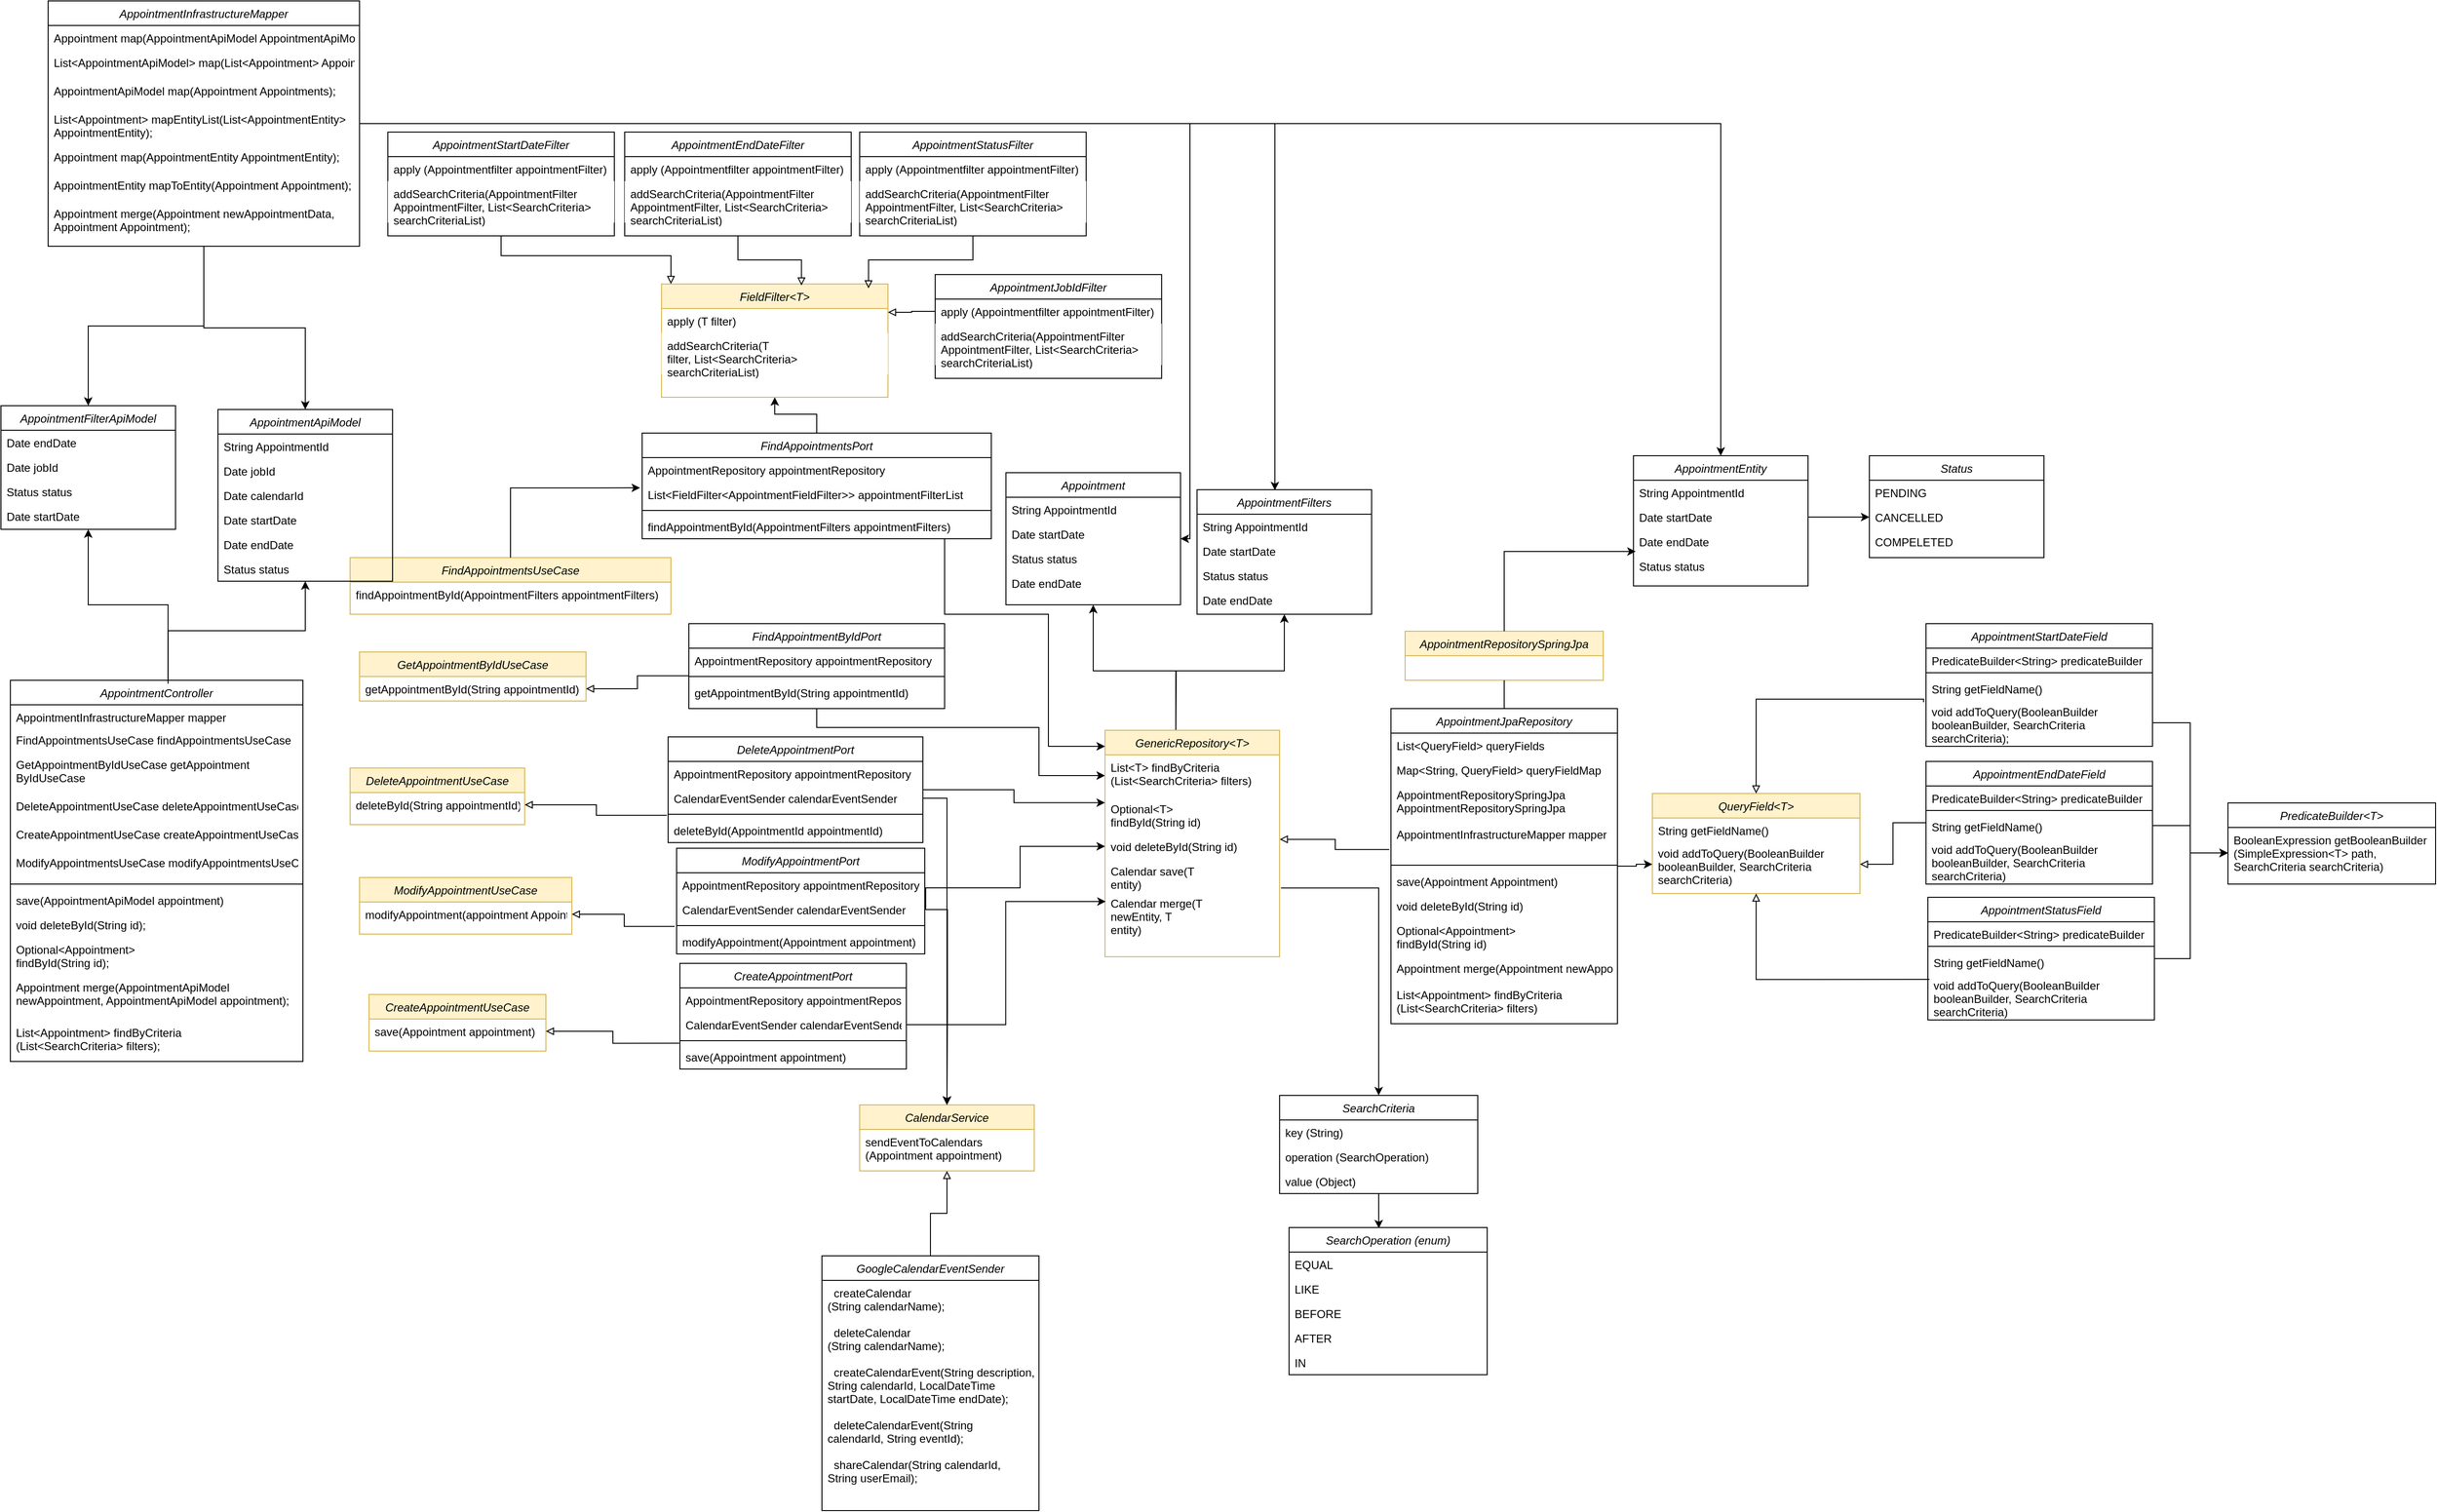 <mxfile version="26.0.4">
  <diagram id="C5RBs43oDa-KdzZeNtuy" name="Page-1">
    <mxGraphModel dx="6295" dy="3864" grid="1" gridSize="10" guides="1" tooltips="1" connect="1" arrows="1" fold="1" page="1" pageScale="1" pageWidth="3300" pageHeight="2339" math="0" shadow="0">
      <root>
        <mxCell id="WIyWlLk6GJQsqaUBKTNV-0" />
        <mxCell id="WIyWlLk6GJQsqaUBKTNV-1" parent="WIyWlLk6GJQsqaUBKTNV-0" />
        <mxCell id="eS_6kq-HFucETP7qqi-i-0" value="CreateAppointmentPort" style="swimlane;fontStyle=2;align=center;verticalAlign=top;childLayout=stackLayout;horizontal=1;startSize=26;horizontalStack=0;resizeParent=1;resizeLast=0;collapsible=1;marginBottom=0;rounded=0;shadow=0;strokeWidth=1;" parent="WIyWlLk6GJQsqaUBKTNV-1" vertex="1">
          <mxGeometry x="-2060.5" y="-1000" width="240" height="112" as="geometry">
            <mxRectangle x="230" y="140" width="160" height="26" as="alternateBounds" />
          </mxGeometry>
        </mxCell>
        <mxCell id="eS_6kq-HFucETP7qqi-i-1" value="AppointmentRepository appointmentRepository" style="text;align=left;verticalAlign=top;spacingLeft=4;spacingRight=4;overflow=hidden;rotatable=0;points=[[0,0.5],[1,0.5]];portConstraint=eastwest;" parent="eS_6kq-HFucETP7qqi-i-0" vertex="1">
          <mxGeometry y="26" width="240" height="26" as="geometry" />
        </mxCell>
        <mxCell id="OYnQzYU8xYqhHN-iqMOY-21" value="CalendarEventSender calendarEventSender" style="text;align=left;verticalAlign=top;spacingLeft=4;spacingRight=4;overflow=hidden;rotatable=0;points=[[0,0.5],[1,0.5]];portConstraint=eastwest;" parent="eS_6kq-HFucETP7qqi-i-0" vertex="1">
          <mxGeometry y="52" width="240" height="26" as="geometry" />
        </mxCell>
        <mxCell id="eS_6kq-HFucETP7qqi-i-4" value="" style="line;html=1;strokeWidth=1;align=left;verticalAlign=middle;spacingTop=-1;spacingLeft=3;spacingRight=3;rotatable=0;labelPosition=right;points=[];portConstraint=eastwest;" parent="eS_6kq-HFucETP7qqi-i-0" vertex="1">
          <mxGeometry y="78" width="240" height="8" as="geometry" />
        </mxCell>
        <mxCell id="eS_6kq-HFucETP7qqi-i-5" value="save(Appointment appointment)" style="text;align=left;verticalAlign=top;spacingLeft=4;spacingRight=4;overflow=hidden;rotatable=0;points=[[0,0.5],[1,0.5]];portConstraint=eastwest;" parent="eS_6kq-HFucETP7qqi-i-0" vertex="1">
          <mxGeometry y="86" width="240" height="26" as="geometry" />
        </mxCell>
        <mxCell id="eS_6kq-HFucETP7qqi-i-6" value="DeleteAppointmentPort" style="swimlane;fontStyle=2;align=center;verticalAlign=top;childLayout=stackLayout;horizontal=1;startSize=26;horizontalStack=0;resizeParent=1;resizeLast=0;collapsible=1;marginBottom=0;rounded=0;shadow=0;strokeWidth=1;" parent="WIyWlLk6GJQsqaUBKTNV-1" vertex="1">
          <mxGeometry x="-2073" y="-1240" width="270" height="112" as="geometry">
            <mxRectangle x="230" y="140" width="160" height="26" as="alternateBounds" />
          </mxGeometry>
        </mxCell>
        <mxCell id="eS_6kq-HFucETP7qqi-i-7" value="AppointmentRepository appointmentRepository" style="text;align=left;verticalAlign=top;spacingLeft=4;spacingRight=4;overflow=hidden;rotatable=0;points=[[0,0.5],[1,0.5]];portConstraint=eastwest;" parent="eS_6kq-HFucETP7qqi-i-6" vertex="1">
          <mxGeometry y="26" width="270" height="26" as="geometry" />
        </mxCell>
        <mxCell id="OYnQzYU8xYqhHN-iqMOY-20" value="CalendarEventSender calendarEventSender" style="text;align=left;verticalAlign=top;spacingLeft=4;spacingRight=4;overflow=hidden;rotatable=0;points=[[0,0.5],[1,0.5]];portConstraint=eastwest;" parent="eS_6kq-HFucETP7qqi-i-6" vertex="1">
          <mxGeometry y="52" width="270" height="26" as="geometry" />
        </mxCell>
        <mxCell id="eS_6kq-HFucETP7qqi-i-8" value="" style="line;html=1;strokeWidth=1;align=left;verticalAlign=middle;spacingTop=-1;spacingLeft=3;spacingRight=3;rotatable=0;labelPosition=right;points=[];portConstraint=eastwest;" parent="eS_6kq-HFucETP7qqi-i-6" vertex="1">
          <mxGeometry y="78" width="270" height="8" as="geometry" />
        </mxCell>
        <mxCell id="eS_6kq-HFucETP7qqi-i-9" value="deleteById(AppointmentId appointmentId)" style="text;align=left;verticalAlign=top;spacingLeft=4;spacingRight=4;overflow=hidden;rotatable=0;points=[[0,0.5],[1,0.5]];portConstraint=eastwest;" parent="eS_6kq-HFucETP7qqi-i-6" vertex="1">
          <mxGeometry y="86" width="270" height="26" as="geometry" />
        </mxCell>
        <mxCell id="eS_6kq-HFucETP7qqi-i-10" value="ModifyAppointmentPort" style="swimlane;fontStyle=2;align=center;verticalAlign=top;childLayout=stackLayout;horizontal=1;startSize=26;horizontalStack=0;resizeParent=1;resizeLast=0;collapsible=1;marginBottom=0;rounded=0;shadow=0;strokeWidth=1;" parent="WIyWlLk6GJQsqaUBKTNV-1" vertex="1">
          <mxGeometry x="-2064" y="-1122" width="263" height="112" as="geometry">
            <mxRectangle x="230" y="140" width="160" height="26" as="alternateBounds" />
          </mxGeometry>
        </mxCell>
        <mxCell id="eS_6kq-HFucETP7qqi-i-11" value="AppointmentRepository appointmentRepository" style="text;align=left;verticalAlign=top;spacingLeft=4;spacingRight=4;overflow=hidden;rotatable=0;points=[[0,0.5],[1,0.5]];portConstraint=eastwest;" parent="eS_6kq-HFucETP7qqi-i-10" vertex="1">
          <mxGeometry y="26" width="263" height="26" as="geometry" />
        </mxCell>
        <mxCell id="OYnQzYU8xYqhHN-iqMOY-19" value="CalendarEventSender calendarEventSender" style="text;align=left;verticalAlign=top;spacingLeft=4;spacingRight=4;overflow=hidden;rotatable=0;points=[[0,0.5],[1,0.5]];portConstraint=eastwest;" parent="eS_6kq-HFucETP7qqi-i-10" vertex="1">
          <mxGeometry y="52" width="263" height="26" as="geometry" />
        </mxCell>
        <mxCell id="eS_6kq-HFucETP7qqi-i-12" value="" style="line;html=1;strokeWidth=1;align=left;verticalAlign=middle;spacingTop=-1;spacingLeft=3;spacingRight=3;rotatable=0;labelPosition=right;points=[];portConstraint=eastwest;" parent="eS_6kq-HFucETP7qqi-i-10" vertex="1">
          <mxGeometry y="78" width="263" height="8" as="geometry" />
        </mxCell>
        <mxCell id="eS_6kq-HFucETP7qqi-i-13" value="modifyAppointment(Appointment appointment)" style="text;align=left;verticalAlign=top;spacingLeft=4;spacingRight=4;overflow=hidden;rotatable=0;points=[[0,0.5],[1,0.5]];portConstraint=eastwest;" parent="eS_6kq-HFucETP7qqi-i-10" vertex="1">
          <mxGeometry y="86" width="263" height="26" as="geometry" />
        </mxCell>
        <mxCell id="OYnQzYU8xYqhHN-iqMOY-23" style="edgeStyle=orthogonalEdgeStyle;rounded=0;orthogonalLoop=1;jettySize=auto;html=1;entryX=0;entryY=0.5;entryDx=0;entryDy=0;" parent="WIyWlLk6GJQsqaUBKTNV-1" source="eS_6kq-HFucETP7qqi-i-14" target="ApyK9dZCyS79xW809X-P-86" edge="1">
          <mxGeometry relative="1" as="geometry">
            <Array as="points">
              <mxPoint x="-1915" y="-1250" />
              <mxPoint x="-1680" y="-1250" />
              <mxPoint x="-1680" y="-1199" />
            </Array>
          </mxGeometry>
        </mxCell>
        <mxCell id="eS_6kq-HFucETP7qqi-i-14" value="FindAppointmentByIdPort" style="swimlane;fontStyle=2;align=center;verticalAlign=top;childLayout=stackLayout;horizontal=1;startSize=26;horizontalStack=0;resizeParent=1;resizeLast=0;collapsible=1;marginBottom=0;rounded=0;shadow=0;strokeWidth=1;" parent="WIyWlLk6GJQsqaUBKTNV-1" vertex="1">
          <mxGeometry x="-2051" y="-1360" width="271" height="90" as="geometry">
            <mxRectangle x="230" y="140" width="160" height="26" as="alternateBounds" />
          </mxGeometry>
        </mxCell>
        <mxCell id="eS_6kq-HFucETP7qqi-i-15" value="AppointmentRepository appointmentRepository" style="text;align=left;verticalAlign=top;spacingLeft=4;spacingRight=4;overflow=hidden;rotatable=0;points=[[0,0.5],[1,0.5]];portConstraint=eastwest;" parent="eS_6kq-HFucETP7qqi-i-14" vertex="1">
          <mxGeometry y="26" width="271" height="26" as="geometry" />
        </mxCell>
        <mxCell id="eS_6kq-HFucETP7qqi-i-16" value="" style="line;html=1;strokeWidth=1;align=left;verticalAlign=middle;spacingTop=-1;spacingLeft=3;spacingRight=3;rotatable=0;labelPosition=right;points=[];portConstraint=eastwest;" parent="eS_6kq-HFucETP7qqi-i-14" vertex="1">
          <mxGeometry y="52" width="271" height="8" as="geometry" />
        </mxCell>
        <mxCell id="eS_6kq-HFucETP7qqi-i-17" value="getAppointmentById(String appointmentId)" style="text;align=left;verticalAlign=top;spacingLeft=4;spacingRight=4;overflow=hidden;rotatable=0;points=[[0,0.5],[1,0.5]];portConstraint=eastwest;" parent="eS_6kq-HFucETP7qqi-i-14" vertex="1">
          <mxGeometry y="60" width="271" height="26" as="geometry" />
        </mxCell>
        <mxCell id="OYnQzYU8xYqhHN-iqMOY-11" value="" style="edgeStyle=orthogonalEdgeStyle;rounded=0;orthogonalLoop=1;jettySize=auto;html=1;entryX=0.5;entryY=1;entryDx=0;entryDy=0;" parent="WIyWlLk6GJQsqaUBKTNV-1" source="eS_6kq-HFucETP7qqi-i-18" target="eS_6kq-HFucETP7qqi-i-44" edge="1">
          <mxGeometry relative="1" as="geometry" />
        </mxCell>
        <mxCell id="eS_6kq-HFucETP7qqi-i-18" value="FindAppointmentsPort" style="swimlane;fontStyle=2;align=center;verticalAlign=top;childLayout=stackLayout;horizontal=1;startSize=26;horizontalStack=0;resizeParent=1;resizeLast=0;collapsible=1;marginBottom=0;rounded=0;shadow=0;strokeWidth=1;" parent="WIyWlLk6GJQsqaUBKTNV-1" vertex="1">
          <mxGeometry x="-2100.5" y="-1562" width="370" height="112" as="geometry">
            <mxRectangle x="230" y="140" width="160" height="26" as="alternateBounds" />
          </mxGeometry>
        </mxCell>
        <mxCell id="eS_6kq-HFucETP7qqi-i-19" value="AppointmentRepository appointmentRepository" style="text;align=left;verticalAlign=top;spacingLeft=4;spacingRight=4;overflow=hidden;rotatable=0;points=[[0,0.5],[1,0.5]];portConstraint=eastwest;" parent="eS_6kq-HFucETP7qqi-i-18" vertex="1">
          <mxGeometry y="26" width="370" height="26" as="geometry" />
        </mxCell>
        <mxCell id="eS_6kq-HFucETP7qqi-i-22" value="List&lt;FieldFilter&lt;AppointmentFieldFilter&gt;&gt; appointmentFilterList  " style="text;align=left;verticalAlign=top;spacingLeft=4;spacingRight=4;overflow=hidden;rotatable=0;points=[[0,0.5],[1,0.5]];portConstraint=eastwest;" parent="eS_6kq-HFucETP7qqi-i-18" vertex="1">
          <mxGeometry y="52" width="370" height="26" as="geometry" />
        </mxCell>
        <mxCell id="eS_6kq-HFucETP7qqi-i-20" value="" style="line;html=1;strokeWidth=1;align=left;verticalAlign=middle;spacingTop=-1;spacingLeft=3;spacingRight=3;rotatable=0;labelPosition=right;points=[];portConstraint=eastwest;" parent="eS_6kq-HFucETP7qqi-i-18" vertex="1">
          <mxGeometry y="78" width="370" height="8" as="geometry" />
        </mxCell>
        <mxCell id="eS_6kq-HFucETP7qqi-i-21" value="findAppointmentById(AppointmentFilters appointmentFilters)" style="text;align=left;verticalAlign=top;spacingLeft=4;spacingRight=4;overflow=hidden;rotatable=0;points=[[0,0.5],[1,0.5]];portConstraint=eastwest;" parent="eS_6kq-HFucETP7qqi-i-18" vertex="1">
          <mxGeometry y="86" width="370" height="26" as="geometry" />
        </mxCell>
        <mxCell id="eS_6kq-HFucETP7qqi-i-23" value="CreateAppointmentUseCase" style="swimlane;fontStyle=2;align=center;verticalAlign=top;childLayout=stackLayout;horizontal=1;startSize=26;horizontalStack=0;resizeParent=1;resizeLast=0;collapsible=1;marginBottom=0;rounded=0;shadow=0;strokeWidth=1;fillColor=#fff2cc;strokeColor=#d6b656;" parent="WIyWlLk6GJQsqaUBKTNV-1" vertex="1">
          <mxGeometry x="-2390" y="-967" width="187.5" height="60" as="geometry">
            <mxRectangle x="230" y="140" width="160" height="26" as="alternateBounds" />
          </mxGeometry>
        </mxCell>
        <mxCell id="eS_6kq-HFucETP7qqi-i-26" value="save(Appointment appointment)" style="text;align=left;verticalAlign=top;spacingLeft=4;spacingRight=4;overflow=hidden;rotatable=0;points=[[0,0.5],[1,0.5]];portConstraint=eastwest;" parent="eS_6kq-HFucETP7qqi-i-23" vertex="1">
          <mxGeometry y="26" width="187.5" height="26" as="geometry" />
        </mxCell>
        <mxCell id="eS_6kq-HFucETP7qqi-i-27" value="DeleteAppointmentUseCase" style="swimlane;fontStyle=2;align=center;verticalAlign=top;childLayout=stackLayout;horizontal=1;startSize=26;horizontalStack=0;resizeParent=1;resizeLast=0;collapsible=1;marginBottom=0;rounded=0;shadow=0;strokeWidth=1;fillColor=#fff2cc;strokeColor=#d6b656;" parent="WIyWlLk6GJQsqaUBKTNV-1" vertex="1">
          <mxGeometry x="-2410" y="-1207" width="185" height="60" as="geometry">
            <mxRectangle x="230" y="140" width="160" height="26" as="alternateBounds" />
          </mxGeometry>
        </mxCell>
        <mxCell id="eS_6kq-HFucETP7qqi-i-30" value="deleteById(String appointmentId)" style="text;align=left;verticalAlign=top;spacingLeft=4;spacingRight=4;overflow=hidden;rotatable=0;points=[[0,0.5],[1,0.5]];portConstraint=eastwest;" parent="eS_6kq-HFucETP7qqi-i-27" vertex="1">
          <mxGeometry y="26" width="185" height="26" as="geometry" />
        </mxCell>
        <mxCell id="eS_6kq-HFucETP7qqi-i-31" value="ModifyAppointmentUseCase" style="swimlane;fontStyle=2;align=center;verticalAlign=top;childLayout=stackLayout;horizontal=1;startSize=26;horizontalStack=0;resizeParent=1;resizeLast=0;collapsible=1;marginBottom=0;rounded=0;shadow=0;strokeWidth=1;fillColor=#fff2cc;strokeColor=#d6b656;" parent="WIyWlLk6GJQsqaUBKTNV-1" vertex="1">
          <mxGeometry x="-2400" y="-1091" width="225" height="60" as="geometry">
            <mxRectangle x="230" y="140" width="160" height="26" as="alternateBounds" />
          </mxGeometry>
        </mxCell>
        <mxCell id="eS_6kq-HFucETP7qqi-i-34" value="modifyAppointment(appointment Appointment)" style="text;align=left;verticalAlign=top;spacingLeft=4;spacingRight=4;overflow=hidden;rotatable=0;points=[[0,0.5],[1,0.5]];portConstraint=eastwest;" parent="eS_6kq-HFucETP7qqi-i-31" vertex="1">
          <mxGeometry y="26" width="225" height="26" as="geometry" />
        </mxCell>
        <mxCell id="eS_6kq-HFucETP7qqi-i-35" value="GetAppointmentByIdUseCase" style="swimlane;fontStyle=2;align=center;verticalAlign=top;childLayout=stackLayout;horizontal=1;startSize=26;horizontalStack=0;resizeParent=1;resizeLast=0;collapsible=1;marginBottom=0;rounded=0;shadow=0;strokeWidth=1;fillColor=#fff2cc;strokeColor=#d6b656;" parent="WIyWlLk6GJQsqaUBKTNV-1" vertex="1">
          <mxGeometry x="-2400" y="-1330" width="240" height="52" as="geometry">
            <mxRectangle x="230" y="140" width="160" height="26" as="alternateBounds" />
          </mxGeometry>
        </mxCell>
        <mxCell id="eS_6kq-HFucETP7qqi-i-38" value="getAppointmentById(String appointmentId)" style="text;align=left;verticalAlign=top;spacingLeft=4;spacingRight=4;overflow=hidden;rotatable=0;points=[[0,0.5],[1,0.5]];portConstraint=eastwest;" parent="eS_6kq-HFucETP7qqi-i-35" vertex="1">
          <mxGeometry y="26" width="240" height="26" as="geometry" />
        </mxCell>
        <mxCell id="eS_6kq-HFucETP7qqi-i-39" value="FindAppointmentsUseCase" style="swimlane;fontStyle=2;align=center;verticalAlign=top;childLayout=stackLayout;horizontal=1;startSize=26;horizontalStack=0;resizeParent=1;resizeLast=0;collapsible=1;marginBottom=0;rounded=0;shadow=0;strokeWidth=1;fillColor=#fff2cc;strokeColor=#d6b656;" parent="WIyWlLk6GJQsqaUBKTNV-1" vertex="1">
          <mxGeometry x="-2410" y="-1430" width="340" height="60" as="geometry">
            <mxRectangle x="230" y="140" width="160" height="26" as="alternateBounds" />
          </mxGeometry>
        </mxCell>
        <mxCell id="eS_6kq-HFucETP7qqi-i-43" value="findAppointmentById(AppointmentFilters appointmentFilters)" style="text;align=left;verticalAlign=top;spacingLeft=4;spacingRight=4;overflow=hidden;rotatable=0;points=[[0,0.5],[1,0.5]];portConstraint=eastwest;" parent="eS_6kq-HFucETP7qqi-i-39" vertex="1">
          <mxGeometry y="26" width="340" height="26" as="geometry" />
        </mxCell>
        <mxCell id="eS_6kq-HFucETP7qqi-i-44" value="FieldFilter&lt;T&gt;" style="swimlane;fontStyle=2;align=center;verticalAlign=top;childLayout=stackLayout;horizontal=1;startSize=26;horizontalStack=0;resizeParent=1;resizeLast=0;collapsible=1;marginBottom=0;rounded=0;shadow=0;strokeWidth=1;fillColor=#fff2cc;strokeColor=#d6b656;" parent="WIyWlLk6GJQsqaUBKTNV-1" vertex="1">
          <mxGeometry x="-2080" y="-1720" width="240" height="120" as="geometry">
            <mxRectangle x="230" y="140" width="160" height="26" as="alternateBounds" />
          </mxGeometry>
        </mxCell>
        <mxCell id="eS_6kq-HFucETP7qqi-i-47" value="apply (T filter)" style="text;align=left;verticalAlign=top;spacingLeft=4;spacingRight=4;overflow=hidden;rotatable=0;points=[[0,0.5],[1,0.5]];portConstraint=eastwest;" parent="eS_6kq-HFucETP7qqi-i-44" vertex="1">
          <mxGeometry y="26" width="240" height="26" as="geometry" />
        </mxCell>
        <mxCell id="eS_6kq-HFucETP7qqi-i-58" value="addSearchCriteria(T&#xa;filter, List&lt;SearchCriteria&gt; &#xa;searchCriteriaList)" style="text;align=left;verticalAlign=top;spacingLeft=4;spacingRight=4;overflow=hidden;rotatable=0;points=[[0,0.5],[1,0.5]];portConstraint=eastwest;fillColor=#FFFFFF;" parent="eS_6kq-HFucETP7qqi-i-44" vertex="1">
          <mxGeometry y="52" width="240" height="44" as="geometry" />
        </mxCell>
        <mxCell id="eS_6kq-HFucETP7qqi-i-208" value="" style="edgeStyle=orthogonalEdgeStyle;rounded=0;orthogonalLoop=1;jettySize=auto;html=1;entryX=0.453;entryY=0.006;entryDx=0;entryDy=0;entryPerimeter=0;" parent="WIyWlLk6GJQsqaUBKTNV-1" source="eS_6kq-HFucETP7qqi-i-48" target="eS_6kq-HFucETP7qqi-i-53" edge="1">
          <mxGeometry relative="1" as="geometry" />
        </mxCell>
        <mxCell id="eS_6kq-HFucETP7qqi-i-48" value="SearchCriteria" style="swimlane;fontStyle=2;align=center;verticalAlign=top;childLayout=stackLayout;horizontal=1;startSize=26;horizontalStack=0;resizeParent=1;resizeLast=0;collapsible=1;marginBottom=0;rounded=0;shadow=0;strokeWidth=1;" parent="WIyWlLk6GJQsqaUBKTNV-1" vertex="1">
          <mxGeometry x="-1425" y="-860" width="210" height="104" as="geometry">
            <mxRectangle x="230" y="140" width="160" height="26" as="alternateBounds" />
          </mxGeometry>
        </mxCell>
        <mxCell id="eS_6kq-HFucETP7qqi-i-49" value="key (String)" style="text;align=left;verticalAlign=top;spacingLeft=4;spacingRight=4;overflow=hidden;rotatable=0;points=[[0,0.5],[1,0.5]];portConstraint=eastwest;" parent="eS_6kq-HFucETP7qqi-i-48" vertex="1">
          <mxGeometry y="26" width="210" height="26" as="geometry" />
        </mxCell>
        <mxCell id="eS_6kq-HFucETP7qqi-i-52" value="operation (SearchOperation)" style="text;align=left;verticalAlign=top;spacingLeft=4;spacingRight=4;overflow=hidden;rotatable=0;points=[[0,0.5],[1,0.5]];portConstraint=eastwest;" parent="eS_6kq-HFucETP7qqi-i-48" vertex="1">
          <mxGeometry y="52" width="210" height="26" as="geometry" />
        </mxCell>
        <mxCell id="eS_6kq-HFucETP7qqi-i-51" value="value (Object)" style="text;align=left;verticalAlign=top;spacingLeft=4;spacingRight=4;overflow=hidden;rotatable=0;points=[[0,0.5],[1,0.5]];portConstraint=eastwest;" parent="eS_6kq-HFucETP7qqi-i-48" vertex="1">
          <mxGeometry y="78" width="210" height="26" as="geometry" />
        </mxCell>
        <mxCell id="eS_6kq-HFucETP7qqi-i-53" value="SearchOperation (enum)" style="swimlane;fontStyle=2;align=center;verticalAlign=top;childLayout=stackLayout;horizontal=1;startSize=26;horizontalStack=0;resizeParent=1;resizeLast=0;collapsible=1;marginBottom=0;rounded=0;shadow=0;strokeWidth=1;" parent="WIyWlLk6GJQsqaUBKTNV-1" vertex="1">
          <mxGeometry x="-1415" y="-720" width="210" height="156" as="geometry">
            <mxRectangle x="230" y="140" width="160" height="26" as="alternateBounds" />
          </mxGeometry>
        </mxCell>
        <mxCell id="eS_6kq-HFucETP7qqi-i-54" value="EQUAL" style="text;align=left;verticalAlign=top;spacingLeft=4;spacingRight=4;overflow=hidden;rotatable=0;points=[[0,0.5],[1,0.5]];portConstraint=eastwest;" parent="eS_6kq-HFucETP7qqi-i-53" vertex="1">
          <mxGeometry y="26" width="210" height="26" as="geometry" />
        </mxCell>
        <mxCell id="eS_6kq-HFucETP7qqi-i-55" value="LIKE" style="text;align=left;verticalAlign=top;spacingLeft=4;spacingRight=4;overflow=hidden;rotatable=0;points=[[0,0.5],[1,0.5]];portConstraint=eastwest;" parent="eS_6kq-HFucETP7qqi-i-53" vertex="1">
          <mxGeometry y="52" width="210" height="26" as="geometry" />
        </mxCell>
        <mxCell id="e0I2afOYgE3HnXcczXhR-0" value="BEFORE" style="text;align=left;verticalAlign=top;spacingLeft=4;spacingRight=4;overflow=hidden;rotatable=0;points=[[0,0.5],[1,0.5]];portConstraint=eastwest;" vertex="1" parent="eS_6kq-HFucETP7qqi-i-53">
          <mxGeometry y="78" width="210" height="26" as="geometry" />
        </mxCell>
        <mxCell id="e0I2afOYgE3HnXcczXhR-1" value="AFTER" style="text;align=left;verticalAlign=top;spacingLeft=4;spacingRight=4;overflow=hidden;rotatable=0;points=[[0,0.5],[1,0.5]];portConstraint=eastwest;" vertex="1" parent="eS_6kq-HFucETP7qqi-i-53">
          <mxGeometry y="104" width="210" height="26" as="geometry" />
        </mxCell>
        <mxCell id="asXv4Ftt6KhGOmGFwga9-0" value="IN" style="text;align=left;verticalAlign=top;spacingLeft=4;spacingRight=4;overflow=hidden;rotatable=0;points=[[0,0.5],[1,0.5]];portConstraint=eastwest;" parent="eS_6kq-HFucETP7qqi-i-53" vertex="1">
          <mxGeometry y="130" width="210" height="26" as="geometry" />
        </mxCell>
        <mxCell id="OYnQzYU8xYqhHN-iqMOY-8" style="edgeStyle=orthogonalEdgeStyle;rounded=0;orthogonalLoop=1;jettySize=auto;html=1;endArrow=block;endFill=0;" parent="WIyWlLk6GJQsqaUBKTNV-1" source="eS_6kq-HFucETP7qqi-i-64" target="eS_6kq-HFucETP7qqi-i-44" edge="1">
          <mxGeometry relative="1" as="geometry">
            <Array as="points">
              <mxPoint x="-2250" y="-1750" />
              <mxPoint x="-2070" y="-1750" />
            </Array>
          </mxGeometry>
        </mxCell>
        <mxCell id="eS_6kq-HFucETP7qqi-i-64" value="AppointmentStartDateFilter" style="swimlane;fontStyle=2;align=center;verticalAlign=top;childLayout=stackLayout;horizontal=1;startSize=26;horizontalStack=0;resizeParent=1;resizeLast=0;collapsible=1;marginBottom=0;rounded=0;shadow=0;strokeWidth=1;" parent="WIyWlLk6GJQsqaUBKTNV-1" vertex="1">
          <mxGeometry x="-2370" y="-1881" width="240" height="110" as="geometry">
            <mxRectangle x="230" y="140" width="160" height="26" as="alternateBounds" />
          </mxGeometry>
        </mxCell>
        <mxCell id="eS_6kq-HFucETP7qqi-i-65" value="apply (Appointmentfilter appointmentFilter)" style="text;align=left;verticalAlign=top;spacingLeft=4;spacingRight=4;overflow=hidden;rotatable=0;points=[[0,0.5],[1,0.5]];portConstraint=eastwest;" parent="eS_6kq-HFucETP7qqi-i-64" vertex="1">
          <mxGeometry y="26" width="240" height="26" as="geometry" />
        </mxCell>
        <mxCell id="eS_6kq-HFucETP7qqi-i-66" value="addSearchCriteria(AppointmentFilter &#xa;AppointmentFilter, List&lt;SearchCriteria&gt; &#xa;searchCriteriaList)" style="text;align=left;verticalAlign=top;spacingLeft=4;spacingRight=4;overflow=hidden;rotatable=0;points=[[0,0.5],[1,0.5]];portConstraint=eastwest;fillColor=#FFFFFF;" parent="eS_6kq-HFucETP7qqi-i-64" vertex="1">
          <mxGeometry y="52" width="240" height="44" as="geometry" />
        </mxCell>
        <mxCell id="eS_6kq-HFucETP7qqi-i-67" value="AppointmentEndDateFilter" style="swimlane;fontStyle=2;align=center;verticalAlign=top;childLayout=stackLayout;horizontal=1;startSize=26;horizontalStack=0;resizeParent=1;resizeLast=0;collapsible=1;marginBottom=0;rounded=0;shadow=0;strokeWidth=1;" parent="WIyWlLk6GJQsqaUBKTNV-1" vertex="1">
          <mxGeometry x="-2119" y="-1881" width="240" height="110" as="geometry">
            <mxRectangle x="230" y="140" width="160" height="26" as="alternateBounds" />
          </mxGeometry>
        </mxCell>
        <mxCell id="eS_6kq-HFucETP7qqi-i-68" value="apply (Appointmentfilter appointmentFilter)" style="text;align=left;verticalAlign=top;spacingLeft=4;spacingRight=4;overflow=hidden;rotatable=0;points=[[0,0.5],[1,0.5]];portConstraint=eastwest;" parent="eS_6kq-HFucETP7qqi-i-67" vertex="1">
          <mxGeometry y="26" width="240" height="26" as="geometry" />
        </mxCell>
        <mxCell id="eS_6kq-HFucETP7qqi-i-69" value="addSearchCriteria(AppointmentFilter &#xa;AppointmentFilter, List&lt;SearchCriteria&gt; &#xa;searchCriteriaList)" style="text;align=left;verticalAlign=top;spacingLeft=4;spacingRight=4;overflow=hidden;rotatable=0;points=[[0,0.5],[1,0.5]];portConstraint=eastwest;fillColor=#FFFFFF;" parent="eS_6kq-HFucETP7qqi-i-67" vertex="1">
          <mxGeometry y="52" width="240" height="44" as="geometry" />
        </mxCell>
        <mxCell id="eS_6kq-HFucETP7qqi-i-76" value="AppointmentStatusFilter" style="swimlane;fontStyle=2;align=center;verticalAlign=top;childLayout=stackLayout;horizontal=1;startSize=26;horizontalStack=0;resizeParent=1;resizeLast=0;collapsible=1;marginBottom=0;rounded=0;shadow=0;strokeWidth=1;" parent="WIyWlLk6GJQsqaUBKTNV-1" vertex="1">
          <mxGeometry x="-1870" y="-1881" width="240" height="110" as="geometry">
            <mxRectangle x="230" y="140" width="160" height="26" as="alternateBounds" />
          </mxGeometry>
        </mxCell>
        <mxCell id="eS_6kq-HFucETP7qqi-i-77" value="apply (Appointmentfilter appointmentFilter)" style="text;align=left;verticalAlign=top;spacingLeft=4;spacingRight=4;overflow=hidden;rotatable=0;points=[[0,0.5],[1,0.5]];portConstraint=eastwest;" parent="eS_6kq-HFucETP7qqi-i-76" vertex="1">
          <mxGeometry y="26" width="240" height="26" as="geometry" />
        </mxCell>
        <mxCell id="eS_6kq-HFucETP7qqi-i-78" value="addSearchCriteria(AppointmentFilter &#xa;AppointmentFilter, List&lt;SearchCriteria&gt; &#xa;searchCriteriaList)" style="text;align=left;verticalAlign=top;spacingLeft=4;spacingRight=4;overflow=hidden;rotatable=0;points=[[0,0.5],[1,0.5]];portConstraint=eastwest;fillColor=#FFFFFF;" parent="eS_6kq-HFucETP7qqi-i-76" vertex="1">
          <mxGeometry y="52" width="240" height="44" as="geometry" />
        </mxCell>
        <mxCell id="eS_6kq-HFucETP7qqi-i-202" style="edgeStyle=orthogonalEdgeStyle;rounded=0;orthogonalLoop=1;jettySize=auto;html=1;endArrow=none;endFill=0;startArrow=classic;startFill=1;" parent="WIyWlLk6GJQsqaUBKTNV-1" source="eS_6kq-HFucETP7qqi-i-82" edge="1">
          <mxGeometry relative="1" as="geometry">
            <mxPoint x="-1535.0" y="-1240" as="targetPoint" />
          </mxGeometry>
        </mxCell>
        <mxCell id="eS_6kq-HFucETP7qqi-i-82" value="Appointment" style="swimlane;fontStyle=2;align=center;verticalAlign=top;childLayout=stackLayout;horizontal=1;startSize=26;horizontalStack=0;resizeParent=1;resizeLast=0;collapsible=1;marginBottom=0;rounded=0;shadow=0;strokeWidth=1;" parent="WIyWlLk6GJQsqaUBKTNV-1" vertex="1">
          <mxGeometry x="-1715" y="-1520" width="185" height="140" as="geometry">
            <mxRectangle x="230" y="140" width="160" height="26" as="alternateBounds" />
          </mxGeometry>
        </mxCell>
        <mxCell id="ApyK9dZCyS79xW809X-P-57" value="String AppointmentId" style="text;align=left;verticalAlign=top;spacingLeft=4;spacingRight=4;overflow=hidden;rotatable=0;points=[[0,0.5],[1,0.5]];portConstraint=eastwest;" parent="eS_6kq-HFucETP7qqi-i-82" vertex="1">
          <mxGeometry y="26" width="185" height="26" as="geometry" />
        </mxCell>
        <mxCell id="ApyK9dZCyS79xW809X-P-58" value="Date startDate" style="text;align=left;verticalAlign=top;spacingLeft=4;spacingRight=4;overflow=hidden;rotatable=0;points=[[0,0.5],[1,0.5]];portConstraint=eastwest;" parent="eS_6kq-HFucETP7qqi-i-82" vertex="1">
          <mxGeometry y="52" width="185" height="26" as="geometry" />
        </mxCell>
        <mxCell id="ApyK9dZCyS79xW809X-P-60" value="Status status" style="text;align=left;verticalAlign=top;spacingLeft=4;spacingRight=4;overflow=hidden;rotatable=0;points=[[0,0.5],[1,0.5]];portConstraint=eastwest;" parent="eS_6kq-HFucETP7qqi-i-82" vertex="1">
          <mxGeometry y="78" width="185" height="26" as="geometry" />
        </mxCell>
        <mxCell id="ApyK9dZCyS79xW809X-P-59" value="Date endDate" style="text;align=left;verticalAlign=top;spacingLeft=4;spacingRight=4;overflow=hidden;rotatable=0;points=[[0,0.5],[1,0.5]];portConstraint=eastwest;" parent="eS_6kq-HFucETP7qqi-i-82" vertex="1">
          <mxGeometry y="104" width="185" height="26" as="geometry" />
        </mxCell>
        <mxCell id="eS_6kq-HFucETP7qqi-i-203" style="edgeStyle=orthogonalEdgeStyle;rounded=0;orthogonalLoop=1;jettySize=auto;html=1;entryX=0.5;entryY=0;entryDx=0;entryDy=0;endArrow=none;endFill=0;startArrow=classic;startFill=1;" parent="WIyWlLk6GJQsqaUBKTNV-1" source="eS_6kq-HFucETP7qqi-i-89" edge="1">
          <mxGeometry relative="1" as="geometry">
            <mxPoint x="-1535" y="-1240" as="targetPoint" />
            <Array as="points">
              <mxPoint x="-1420" y="-1310" />
              <mxPoint x="-1535" y="-1310" />
            </Array>
          </mxGeometry>
        </mxCell>
        <mxCell id="eS_6kq-HFucETP7qqi-i-89" value="AppointmentFilters" style="swimlane;fontStyle=2;align=center;verticalAlign=top;childLayout=stackLayout;horizontal=1;startSize=26;horizontalStack=0;resizeParent=1;resizeLast=0;collapsible=1;marginBottom=0;rounded=0;shadow=0;strokeWidth=1;" parent="WIyWlLk6GJQsqaUBKTNV-1" vertex="1">
          <mxGeometry x="-1512.5" y="-1502" width="185" height="132" as="geometry">
            <mxRectangle x="230" y="140" width="160" height="26" as="alternateBounds" />
          </mxGeometry>
        </mxCell>
        <mxCell id="ApyK9dZCyS79xW809X-P-61" value="String AppointmentId" style="text;align=left;verticalAlign=top;spacingLeft=4;spacingRight=4;overflow=hidden;rotatable=0;points=[[0,0.5],[1,0.5]];portConstraint=eastwest;" parent="eS_6kq-HFucETP7qqi-i-89" vertex="1">
          <mxGeometry y="26" width="185" height="26" as="geometry" />
        </mxCell>
        <mxCell id="ApyK9dZCyS79xW809X-P-62" value="Date startDate" style="text;align=left;verticalAlign=top;spacingLeft=4;spacingRight=4;overflow=hidden;rotatable=0;points=[[0,0.5],[1,0.5]];portConstraint=eastwest;" parent="eS_6kq-HFucETP7qqi-i-89" vertex="1">
          <mxGeometry y="52" width="185" height="26" as="geometry" />
        </mxCell>
        <mxCell id="ApyK9dZCyS79xW809X-P-64" value="Status status" style="text;align=left;verticalAlign=top;spacingLeft=4;spacingRight=4;overflow=hidden;rotatable=0;points=[[0,0.5],[1,0.5]];portConstraint=eastwest;" parent="eS_6kq-HFucETP7qqi-i-89" vertex="1">
          <mxGeometry y="78" width="185" height="26" as="geometry" />
        </mxCell>
        <mxCell id="ApyK9dZCyS79xW809X-P-63" value="Date endDate" style="text;align=left;verticalAlign=top;spacingLeft=4;spacingRight=4;overflow=hidden;rotatable=0;points=[[0,0.5],[1,0.5]];portConstraint=eastwest;" parent="eS_6kq-HFucETP7qqi-i-89" vertex="1">
          <mxGeometry y="104" width="185" height="26" as="geometry" />
        </mxCell>
        <mxCell id="eS_6kq-HFucETP7qqi-i-207" style="edgeStyle=orthogonalEdgeStyle;rounded=0;orthogonalLoop=1;jettySize=auto;html=1;exitX=1.008;exitY=-0.048;exitDx=0;exitDy=0;exitPerimeter=0;" parent="WIyWlLk6GJQsqaUBKTNV-1" source="ApyK9dZCyS79xW809X-P-90" target="eS_6kq-HFucETP7qqi-i-48" edge="1">
          <mxGeometry relative="1" as="geometry">
            <mxPoint x="-1530" y="-1000" as="sourcePoint" />
          </mxGeometry>
        </mxCell>
        <mxCell id="eS_6kq-HFucETP7qqi-i-105" value="AppointmentApiModel" style="swimlane;fontStyle=2;align=center;verticalAlign=top;childLayout=stackLayout;horizontal=1;startSize=26;horizontalStack=0;resizeParent=1;resizeLast=0;collapsible=1;marginBottom=0;rounded=0;shadow=0;strokeWidth=1;" parent="WIyWlLk6GJQsqaUBKTNV-1" vertex="1">
          <mxGeometry x="-2550" y="-1587" width="185" height="182" as="geometry">
            <mxRectangle x="230" y="140" width="160" height="26" as="alternateBounds" />
          </mxGeometry>
        </mxCell>
        <mxCell id="ApyK9dZCyS79xW809X-P-77" value="String AppointmentId" style="text;align=left;verticalAlign=top;spacingLeft=4;spacingRight=4;overflow=hidden;rotatable=0;points=[[0,0.5],[1,0.5]];portConstraint=eastwest;" parent="eS_6kq-HFucETP7qqi-i-105" vertex="1">
          <mxGeometry y="26" width="185" height="26" as="geometry" />
        </mxCell>
        <mxCell id="e0I2afOYgE3HnXcczXhR-2" value="Date jobId" style="text;align=left;verticalAlign=top;spacingLeft=4;spacingRight=4;overflow=hidden;rotatable=0;points=[[0,0.5],[1,0.5]];portConstraint=eastwest;" vertex="1" parent="eS_6kq-HFucETP7qqi-i-105">
          <mxGeometry y="52" width="185" height="26" as="geometry" />
        </mxCell>
        <mxCell id="e0I2afOYgE3HnXcczXhR-3" value="Date calendarId" style="text;align=left;verticalAlign=top;spacingLeft=4;spacingRight=4;overflow=hidden;rotatable=0;points=[[0,0.5],[1,0.5]];portConstraint=eastwest;" vertex="1" parent="eS_6kq-HFucETP7qqi-i-105">
          <mxGeometry y="78" width="185" height="26" as="geometry" />
        </mxCell>
        <mxCell id="ApyK9dZCyS79xW809X-P-78" value="Date startDate" style="text;align=left;verticalAlign=top;spacingLeft=4;spacingRight=4;overflow=hidden;rotatable=0;points=[[0,0.5],[1,0.5]];portConstraint=eastwest;" parent="eS_6kq-HFucETP7qqi-i-105" vertex="1">
          <mxGeometry y="104" width="185" height="26" as="geometry" />
        </mxCell>
        <mxCell id="ApyK9dZCyS79xW809X-P-80" value="Date endDate" style="text;align=left;verticalAlign=top;spacingLeft=4;spacingRight=4;overflow=hidden;rotatable=0;points=[[0,0.5],[1,0.5]];portConstraint=eastwest;" parent="eS_6kq-HFucETP7qqi-i-105" vertex="1">
          <mxGeometry y="130" width="185" height="26" as="geometry" />
        </mxCell>
        <mxCell id="ApyK9dZCyS79xW809X-P-79" value="Status status" style="text;align=left;verticalAlign=top;spacingLeft=4;spacingRight=4;overflow=hidden;rotatable=0;points=[[0,0.5],[1,0.5]];portConstraint=eastwest;" parent="eS_6kq-HFucETP7qqi-i-105" vertex="1">
          <mxGeometry y="156" width="185" height="26" as="geometry" />
        </mxCell>
        <mxCell id="eS_6kq-HFucETP7qqi-i-113" value="AppointmentFilterApiModel" style="swimlane;fontStyle=2;align=center;verticalAlign=top;childLayout=stackLayout;horizontal=1;startSize=26;horizontalStack=0;resizeParent=1;resizeLast=0;collapsible=1;marginBottom=0;rounded=0;shadow=0;strokeWidth=1;" parent="WIyWlLk6GJQsqaUBKTNV-1" vertex="1">
          <mxGeometry x="-2780" y="-1591" width="185" height="131" as="geometry">
            <mxRectangle x="230" y="140" width="160" height="26" as="alternateBounds" />
          </mxGeometry>
        </mxCell>
        <mxCell id="ApyK9dZCyS79xW809X-P-84" value="Date endDate" style="text;align=left;verticalAlign=top;spacingLeft=4;spacingRight=4;overflow=hidden;rotatable=0;points=[[0,0.5],[1,0.5]];portConstraint=eastwest;" parent="eS_6kq-HFucETP7qqi-i-113" vertex="1">
          <mxGeometry y="26" width="185" height="26" as="geometry" />
        </mxCell>
        <mxCell id="e0I2afOYgE3HnXcczXhR-4" value="Date jobId" style="text;align=left;verticalAlign=top;spacingLeft=4;spacingRight=4;overflow=hidden;rotatable=0;points=[[0,0.5],[1,0.5]];portConstraint=eastwest;" vertex="1" parent="eS_6kq-HFucETP7qqi-i-113">
          <mxGeometry y="52" width="185" height="26" as="geometry" />
        </mxCell>
        <mxCell id="ApyK9dZCyS79xW809X-P-83" value="Status status" style="text;align=left;verticalAlign=top;spacingLeft=4;spacingRight=4;overflow=hidden;rotatable=0;points=[[0,0.5],[1,0.5]];portConstraint=eastwest;" parent="eS_6kq-HFucETP7qqi-i-113" vertex="1">
          <mxGeometry y="78" width="185" height="26" as="geometry" />
        </mxCell>
        <mxCell id="ApyK9dZCyS79xW809X-P-82" value="Date startDate" style="text;align=left;verticalAlign=top;spacingLeft=4;spacingRight=4;overflow=hidden;rotatable=0;points=[[0,0.5],[1,0.5]];portConstraint=eastwest;" parent="eS_6kq-HFucETP7qqi-i-113" vertex="1">
          <mxGeometry y="104" width="185" height="26" as="geometry" />
        </mxCell>
        <mxCell id="eS_6kq-HFucETP7qqi-i-121" value="AppointmentEntity" style="swimlane;fontStyle=2;align=center;verticalAlign=top;childLayout=stackLayout;horizontal=1;startSize=26;horizontalStack=0;resizeParent=1;resizeLast=0;collapsible=1;marginBottom=0;rounded=0;shadow=0;strokeWidth=1;" parent="WIyWlLk6GJQsqaUBKTNV-1" vertex="1">
          <mxGeometry x="-1050" y="-1538" width="185" height="138" as="geometry">
            <mxRectangle x="230" y="140" width="160" height="26" as="alternateBounds" />
          </mxGeometry>
        </mxCell>
        <mxCell id="eS_6kq-HFucETP7qqi-i-122" value="String AppointmentId" style="text;align=left;verticalAlign=top;spacingLeft=4;spacingRight=4;overflow=hidden;rotatable=0;points=[[0,0.5],[1,0.5]];portConstraint=eastwest;" parent="eS_6kq-HFucETP7qqi-i-121" vertex="1">
          <mxGeometry y="26" width="185" height="26" as="geometry" />
        </mxCell>
        <mxCell id="eS_6kq-HFucETP7qqi-i-123" value="Date startDate" style="text;align=left;verticalAlign=top;spacingLeft=4;spacingRight=4;overflow=hidden;rotatable=0;points=[[0,0.5],[1,0.5]];portConstraint=eastwest;" parent="eS_6kq-HFucETP7qqi-i-121" vertex="1">
          <mxGeometry y="52" width="185" height="26" as="geometry" />
        </mxCell>
        <mxCell id="eS_6kq-HFucETP7qqi-i-124" value="Date endDate" style="text;align=left;verticalAlign=top;spacingLeft=4;spacingRight=4;overflow=hidden;rotatable=0;points=[[0,0.5],[1,0.5]];portConstraint=eastwest;" parent="eS_6kq-HFucETP7qqi-i-121" vertex="1">
          <mxGeometry y="78" width="185" height="26" as="geometry" />
        </mxCell>
        <mxCell id="eS_6kq-HFucETP7qqi-i-125" value="Status status" style="text;align=left;verticalAlign=top;spacingLeft=4;spacingRight=4;overflow=hidden;rotatable=0;points=[[0,0.5],[1,0.5]];portConstraint=eastwest;" parent="eS_6kq-HFucETP7qqi-i-121" vertex="1">
          <mxGeometry y="104" width="185" height="26" as="geometry" />
        </mxCell>
        <mxCell id="eS_6kq-HFucETP7qqi-i-129" value="PredicateBuilder&lt;T&gt;" style="swimlane;fontStyle=2;align=center;verticalAlign=top;childLayout=stackLayout;horizontal=1;startSize=26;horizontalStack=0;resizeParent=1;resizeLast=0;collapsible=1;marginBottom=0;rounded=0;shadow=0;strokeWidth=1;" parent="WIyWlLk6GJQsqaUBKTNV-1" vertex="1">
          <mxGeometry x="-420" y="-1170" width="220" height="86" as="geometry">
            <mxRectangle x="230" y="140" width="160" height="26" as="alternateBounds" />
          </mxGeometry>
        </mxCell>
        <mxCell id="eS_6kq-HFucETP7qqi-i-130" value="BooleanExpression getBooleanBuilder&#xa;(SimpleExpression&lt;T&gt; path, &#xa;SearchCriteria searchCriteria)" style="text;align=left;verticalAlign=top;spacingLeft=4;spacingRight=4;overflow=hidden;rotatable=0;points=[[0,0.5],[1,0.5]];portConstraint=eastwest;fillColor=none;" parent="eS_6kq-HFucETP7qqi-i-129" vertex="1">
          <mxGeometry y="26" width="220" height="54" as="geometry" />
        </mxCell>
        <mxCell id="eS_6kq-HFucETP7qqi-i-131" value="QueryField&lt;T&gt;" style="swimlane;fontStyle=2;align=center;verticalAlign=top;childLayout=stackLayout;horizontal=1;startSize=26;horizontalStack=0;resizeParent=1;resizeLast=0;collapsible=1;marginBottom=0;rounded=0;shadow=0;strokeWidth=1;fillColor=#fff2cc;strokeColor=#d6b656;" parent="WIyWlLk6GJQsqaUBKTNV-1" vertex="1">
          <mxGeometry x="-1030" y="-1180" width="220" height="106" as="geometry">
            <mxRectangle x="230" y="140" width="160" height="26" as="alternateBounds" />
          </mxGeometry>
        </mxCell>
        <mxCell id="eS_6kq-HFucETP7qqi-i-132" value="String getFieldName()" style="text;align=left;verticalAlign=top;spacingLeft=4;spacingRight=4;overflow=hidden;rotatable=0;points=[[0,0.5],[1,0.5]];portConstraint=eastwest;fillColor=none;" parent="eS_6kq-HFucETP7qqi-i-131" vertex="1">
          <mxGeometry y="26" width="220" height="24" as="geometry" />
        </mxCell>
        <mxCell id="eS_6kq-HFucETP7qqi-i-133" value="void addToQuery(BooleanBuilder &#xa;booleanBuilder, SearchCriteria &#xa;searchCriteria)" style="text;align=left;verticalAlign=top;spacingLeft=4;spacingRight=4;overflow=hidden;rotatable=0;points=[[0,0.5],[1,0.5]];portConstraint=eastwest;fillColor=none;" parent="eS_6kq-HFucETP7qqi-i-131" vertex="1">
          <mxGeometry y="50" width="220" height="50" as="geometry" />
        </mxCell>
        <mxCell id="eS_6kq-HFucETP7qqi-i-246" style="edgeStyle=orthogonalEdgeStyle;rounded=0;orthogonalLoop=1;jettySize=auto;html=1;entryX=0;entryY=0.5;entryDx=0;entryDy=0;" parent="WIyWlLk6GJQsqaUBKTNV-1" source="eS_6kq-HFucETP7qqi-i-137" target="eS_6kq-HFucETP7qqi-i-130" edge="1">
          <mxGeometry relative="1" as="geometry">
            <mxPoint x="-434" y="-927" as="targetPoint" />
            <Array as="points">
              <mxPoint x="-460" y="-1005" />
              <mxPoint x="-460" y="-1117" />
            </Array>
          </mxGeometry>
        </mxCell>
        <mxCell id="eS_6kq-HFucETP7qqi-i-137" value="AppointmentStatusField" style="swimlane;fontStyle=2;align=center;verticalAlign=top;childLayout=stackLayout;horizontal=1;startSize=26;horizontalStack=0;resizeParent=1;resizeLast=0;collapsible=1;marginBottom=0;rounded=0;shadow=0;strokeWidth=1;" parent="WIyWlLk6GJQsqaUBKTNV-1" vertex="1">
          <mxGeometry x="-738" y="-1070" width="240" height="130" as="geometry">
            <mxRectangle x="230" y="140" width="160" height="26" as="alternateBounds" />
          </mxGeometry>
        </mxCell>
        <mxCell id="eS_6kq-HFucETP7qqi-i-138" value="PredicateBuilder&lt;String&gt; predicateBuilder" style="text;align=left;verticalAlign=top;spacingLeft=4;spacingRight=4;overflow=hidden;rotatable=0;points=[[0,0.5],[1,0.5]];portConstraint=eastwest;fillColor=none;" parent="eS_6kq-HFucETP7qqi-i-137" vertex="1">
          <mxGeometry y="26" width="240" height="22" as="geometry" />
        </mxCell>
        <mxCell id="eS_6kq-HFucETP7qqi-i-139" value="" style="line;html=1;strokeWidth=1;align=left;verticalAlign=middle;spacingTop=-1;spacingLeft=3;spacingRight=3;rotatable=0;labelPosition=right;points=[];portConstraint=eastwest;" parent="eS_6kq-HFucETP7qqi-i-137" vertex="1">
          <mxGeometry y="48" width="240" height="8" as="geometry" />
        </mxCell>
        <mxCell id="eS_6kq-HFucETP7qqi-i-135" value="String getFieldName()" style="text;align=left;verticalAlign=top;spacingLeft=4;spacingRight=4;overflow=hidden;rotatable=0;points=[[0,0.5],[1,0.5]];portConstraint=eastwest;fillColor=none;" parent="eS_6kq-HFucETP7qqi-i-137" vertex="1">
          <mxGeometry y="56" width="240" height="24" as="geometry" />
        </mxCell>
        <mxCell id="eS_6kq-HFucETP7qqi-i-136" value="void addToQuery(BooleanBuilder &#xa;booleanBuilder, SearchCriteria &#xa;searchCriteria)" style="text;align=left;verticalAlign=top;spacingLeft=4;spacingRight=4;overflow=hidden;rotatable=0;points=[[0,0.5],[1,0.5]];portConstraint=eastwest;fillColor=none;" parent="eS_6kq-HFucETP7qqi-i-137" vertex="1">
          <mxGeometry y="80" width="240" height="50" as="geometry" />
        </mxCell>
        <mxCell id="eS_6kq-HFucETP7qqi-i-141" value="AppointmentRepositorySpringJpa" style="swimlane;fontStyle=2;align=center;verticalAlign=top;childLayout=stackLayout;horizontal=1;startSize=26;horizontalStack=0;resizeParent=1;resizeLast=0;collapsible=1;marginBottom=0;rounded=0;shadow=0;strokeWidth=1;fillColor=#fff2cc;strokeColor=#d6b656;" parent="WIyWlLk6GJQsqaUBKTNV-1" vertex="1">
          <mxGeometry x="-1292" y="-1352" width="210" height="52" as="geometry">
            <mxRectangle x="230" y="140" width="160" height="26" as="alternateBounds" />
          </mxGeometry>
        </mxCell>
        <mxCell id="eS_6kq-HFucETP7qqi-i-256" style="edgeStyle=orthogonalEdgeStyle;rounded=0;orthogonalLoop=1;jettySize=auto;html=1;entryX=0.5;entryY=0;entryDx=0;entryDy=0;" parent="WIyWlLk6GJQsqaUBKTNV-1" source="eS_6kq-HFucETP7qqi-i-143" target="eS_6kq-HFucETP7qqi-i-113" edge="1">
          <mxGeometry relative="1" as="geometry" />
        </mxCell>
        <mxCell id="eS_6kq-HFucETP7qqi-i-257" style="edgeStyle=orthogonalEdgeStyle;rounded=0;orthogonalLoop=1;jettySize=auto;html=1;" parent="WIyWlLk6GJQsqaUBKTNV-1" source="eS_6kq-HFucETP7qqi-i-143" target="eS_6kq-HFucETP7qqi-i-105" edge="1">
          <mxGeometry relative="1" as="geometry" />
        </mxCell>
        <mxCell id="eS_6kq-HFucETP7qqi-i-258" style="edgeStyle=orthogonalEdgeStyle;rounded=0;orthogonalLoop=1;jettySize=auto;html=1;" parent="WIyWlLk6GJQsqaUBKTNV-1" source="eS_6kq-HFucETP7qqi-i-143" target="eS_6kq-HFucETP7qqi-i-82" edge="1">
          <mxGeometry relative="1" as="geometry">
            <Array as="points">
              <mxPoint x="-1520" y="-1890" />
              <mxPoint x="-1520" y="-1450" />
            </Array>
          </mxGeometry>
        </mxCell>
        <mxCell id="eS_6kq-HFucETP7qqi-i-260" style="edgeStyle=orthogonalEdgeStyle;rounded=0;orthogonalLoop=1;jettySize=auto;html=1;" parent="WIyWlLk6GJQsqaUBKTNV-1" source="eS_6kq-HFucETP7qqi-i-143" target="eS_6kq-HFucETP7qqi-i-121" edge="1">
          <mxGeometry relative="1" as="geometry" />
        </mxCell>
        <mxCell id="eS_6kq-HFucETP7qqi-i-143" value="AppointmentInfrastructureMapper" style="swimlane;fontStyle=2;align=center;verticalAlign=top;childLayout=stackLayout;horizontal=1;startSize=26;horizontalStack=0;resizeParent=1;resizeLast=0;collapsible=1;marginBottom=0;rounded=0;shadow=0;strokeWidth=1;fillColor=default;" parent="WIyWlLk6GJQsqaUBKTNV-1" vertex="1">
          <mxGeometry x="-2730" y="-2020" width="330" height="260" as="geometry">
            <mxRectangle x="230" y="140" width="160" height="26" as="alternateBounds" />
          </mxGeometry>
        </mxCell>
        <mxCell id="eS_6kq-HFucETP7qqi-i-145" value="Appointment map(AppointmentApiModel AppointmentApiModel);" style="text;align=left;verticalAlign=top;spacingLeft=4;spacingRight=4;overflow=hidden;rotatable=0;points=[[0,0.5],[1,0.5]];portConstraint=eastwest;fillColor=none;" parent="eS_6kq-HFucETP7qqi-i-143" vertex="1">
          <mxGeometry y="26" width="330" height="26" as="geometry" />
        </mxCell>
        <mxCell id="eS_6kq-HFucETP7qqi-i-146" value="List&lt;AppointmentApiModel&gt; map(List&lt;Appointment&gt; Appointments);" style="text;align=left;verticalAlign=top;spacingLeft=4;spacingRight=4;overflow=hidden;rotatable=0;points=[[0,0.5],[1,0.5]];portConstraint=eastwest;fillColor=none;" parent="eS_6kq-HFucETP7qqi-i-143" vertex="1">
          <mxGeometry y="52" width="330" height="30" as="geometry" />
        </mxCell>
        <mxCell id="eS_6kq-HFucETP7qqi-i-148" value="AppointmentApiModel map(Appointment Appointments);" style="text;align=left;verticalAlign=top;spacingLeft=4;spacingRight=4;overflow=hidden;rotatable=0;points=[[0,0.5],[1,0.5]];portConstraint=eastwest;fillColor=none;" parent="eS_6kq-HFucETP7qqi-i-143" vertex="1">
          <mxGeometry y="82" width="330" height="30" as="geometry" />
        </mxCell>
        <mxCell id="eS_6kq-HFucETP7qqi-i-147" value="List&lt;Appointment&gt; mapEntityList(List&lt;AppointmentEntity&gt; &#xa;AppointmentEntity);" style="text;align=left;verticalAlign=top;spacingLeft=4;spacingRight=4;overflow=hidden;rotatable=0;points=[[0,0.5],[1,0.5]];portConstraint=eastwest;fillColor=none;" parent="eS_6kq-HFucETP7qqi-i-143" vertex="1">
          <mxGeometry y="112" width="330" height="40" as="geometry" />
        </mxCell>
        <mxCell id="eS_6kq-HFucETP7qqi-i-149" value="Appointment map(AppointmentEntity AppointmentEntity);" style="text;align=left;verticalAlign=top;spacingLeft=4;spacingRight=4;overflow=hidden;rotatable=0;points=[[0,0.5],[1,0.5]];portConstraint=eastwest;fillColor=none;" parent="eS_6kq-HFucETP7qqi-i-143" vertex="1">
          <mxGeometry y="152" width="330" height="30" as="geometry" />
        </mxCell>
        <mxCell id="eS_6kq-HFucETP7qqi-i-150" value="AppointmentEntity mapToEntity(Appointment Appointment);" style="text;align=left;verticalAlign=top;spacingLeft=4;spacingRight=4;overflow=hidden;rotatable=0;points=[[0,0.5],[1,0.5]];portConstraint=eastwest;fillColor=none;" parent="eS_6kq-HFucETP7qqi-i-143" vertex="1">
          <mxGeometry y="182" width="330" height="30" as="geometry" />
        </mxCell>
        <mxCell id="eS_6kq-HFucETP7qqi-i-151" value="Appointment merge(Appointment newAppointmentData, &#xa;Appointment Appointment);" style="text;align=left;verticalAlign=top;spacingLeft=4;spacingRight=4;overflow=hidden;rotatable=0;points=[[0,0.5],[1,0.5]];portConstraint=eastwest;fillColor=none;" parent="eS_6kq-HFucETP7qqi-i-143" vertex="1">
          <mxGeometry y="212" width="330" height="36" as="geometry" />
        </mxCell>
        <mxCell id="eS_6kq-HFucETP7qqi-i-197" style="edgeStyle=orthogonalEdgeStyle;rounded=0;orthogonalLoop=1;jettySize=auto;html=1;entryX=0.5;entryY=1;entryDx=0;entryDy=0;endArrow=none;endFill=0;" parent="WIyWlLk6GJQsqaUBKTNV-1" source="eS_6kq-HFucETP7qqi-i-153" target="eS_6kq-HFucETP7qqi-i-141" edge="1">
          <mxGeometry relative="1" as="geometry" />
        </mxCell>
        <mxCell id="eS_6kq-HFucETP7qqi-i-237" style="edgeStyle=orthogonalEdgeStyle;rounded=0;orthogonalLoop=1;jettySize=auto;html=1;entryX=0;entryY=0.5;entryDx=0;entryDy=0;" parent="WIyWlLk6GJQsqaUBKTNV-1" source="eS_6kq-HFucETP7qqi-i-153" target="eS_6kq-HFucETP7qqi-i-133" edge="1">
          <mxGeometry relative="1" as="geometry" />
        </mxCell>
        <mxCell id="eS_6kq-HFucETP7qqi-i-153" value="AppointmentJpaRepository" style="swimlane;fontStyle=2;align=center;verticalAlign=top;childLayout=stackLayout;horizontal=1;startSize=26;horizontalStack=0;resizeParent=1;resizeLast=0;collapsible=1;marginBottom=0;rounded=0;shadow=0;strokeWidth=1;" parent="WIyWlLk6GJQsqaUBKTNV-1" vertex="1">
          <mxGeometry x="-1307" y="-1270" width="240" height="334" as="geometry">
            <mxRectangle x="230" y="140" width="160" height="26" as="alternateBounds" />
          </mxGeometry>
        </mxCell>
        <mxCell id="eS_6kq-HFucETP7qqi-i-154" value="List&lt;QueryField&gt; queryFields" style="text;align=left;verticalAlign=top;spacingLeft=4;spacingRight=4;overflow=hidden;rotatable=0;points=[[0,0.5],[1,0.5]];portConstraint=eastwest;fillColor=none;" parent="eS_6kq-HFucETP7qqi-i-153" vertex="1">
          <mxGeometry y="26" width="240" height="26" as="geometry" />
        </mxCell>
        <mxCell id="eS_6kq-HFucETP7qqi-i-157" value="Map&lt;String, QueryField&gt; queryFieldMap" style="text;align=left;verticalAlign=top;spacingLeft=4;spacingRight=4;overflow=hidden;rotatable=0;points=[[0,0.5],[1,0.5]];portConstraint=eastwest;fillColor=none;" parent="eS_6kq-HFucETP7qqi-i-153" vertex="1">
          <mxGeometry y="52" width="240" height="26" as="geometry" />
        </mxCell>
        <mxCell id="eS_6kq-HFucETP7qqi-i-158" value=" AppointmentRepositorySpringJpa &#xa;AppointmentRepositorySpringJpa" style="text;align=left;verticalAlign=top;spacingLeft=4;spacingRight=4;overflow=hidden;rotatable=0;points=[[0,0.5],[1,0.5]];portConstraint=eastwest;fillColor=none;" parent="eS_6kq-HFucETP7qqi-i-153" vertex="1">
          <mxGeometry y="78" width="240" height="42" as="geometry" />
        </mxCell>
        <mxCell id="eS_6kq-HFucETP7qqi-i-159" value="AppointmentInfrastructureMapper mapper" style="text;align=left;verticalAlign=top;spacingLeft=4;spacingRight=4;overflow=hidden;rotatable=0;points=[[0,0.5],[1,0.5]];portConstraint=eastwest;fillColor=none;" parent="eS_6kq-HFucETP7qqi-i-153" vertex="1">
          <mxGeometry y="120" width="240" height="42" as="geometry" />
        </mxCell>
        <mxCell id="eS_6kq-HFucETP7qqi-i-155" value="" style="line;html=1;strokeWidth=1;align=left;verticalAlign=middle;spacingTop=-1;spacingLeft=3;spacingRight=3;rotatable=0;labelPosition=right;points=[];portConstraint=eastwest;" parent="eS_6kq-HFucETP7qqi-i-153" vertex="1">
          <mxGeometry y="162" width="240" height="8" as="geometry" />
        </mxCell>
        <mxCell id="eS_6kq-HFucETP7qqi-i-156" value="save(Appointment Appointment)" style="text;align=left;verticalAlign=top;spacingLeft=4;spacingRight=4;overflow=hidden;rotatable=0;points=[[0,0.5],[1,0.5]];portConstraint=eastwest;" parent="eS_6kq-HFucETP7qqi-i-153" vertex="1">
          <mxGeometry y="170" width="240" height="26" as="geometry" />
        </mxCell>
        <mxCell id="eS_6kq-HFucETP7qqi-i-162" value="void deleteById(String id)" style="text;align=left;verticalAlign=top;spacingLeft=4;spacingRight=4;overflow=hidden;rotatable=0;points=[[0,0.5],[1,0.5]];portConstraint=eastwest;fillColor=none;" parent="eS_6kq-HFucETP7qqi-i-153" vertex="1">
          <mxGeometry y="196" width="240" height="26" as="geometry" />
        </mxCell>
        <mxCell id="eS_6kq-HFucETP7qqi-i-161" value="Optional&lt;Appointment&gt; &#xa;findById(String id)" style="text;align=left;verticalAlign=top;spacingLeft=4;spacingRight=4;overflow=hidden;rotatable=0;points=[[0,0.5],[1,0.5]];portConstraint=eastwest;fillColor=none;" parent="eS_6kq-HFucETP7qqi-i-153" vertex="1">
          <mxGeometry y="222" width="240" height="40" as="geometry" />
        </mxCell>
        <mxCell id="eS_6kq-HFucETP7qqi-i-163" value="Appointment merge(Appointment newAppointment, Appointment Appointment)" style="text;align=left;verticalAlign=top;spacingLeft=4;spacingRight=4;overflow=hidden;rotatable=0;points=[[0,0.5],[1,0.5]];portConstraint=eastwest;fillColor=none;" parent="eS_6kq-HFucETP7qqi-i-153" vertex="1">
          <mxGeometry y="262" width="240" height="28" as="geometry" />
        </mxCell>
        <mxCell id="eS_6kq-HFucETP7qqi-i-160" value="List&lt;Appointment&gt; findByCriteria&#xa;(List&lt;SearchCriteria&gt; filters)" style="text;align=left;verticalAlign=top;spacingLeft=4;spacingRight=4;overflow=hidden;rotatable=0;points=[[0,0.5],[1,0.5]];portConstraint=eastwest;fillColor=none;" parent="eS_6kq-HFucETP7qqi-i-153" vertex="1">
          <mxGeometry y="290" width="240" height="44" as="geometry" />
        </mxCell>
        <mxCell id="eS_6kq-HFucETP7qqi-i-164" value="AppointmentController" style="swimlane;fontStyle=2;align=center;verticalAlign=top;childLayout=stackLayout;horizontal=1;startSize=26;horizontalStack=0;resizeParent=1;resizeLast=0;collapsible=1;marginBottom=0;rounded=0;shadow=0;strokeWidth=1;" parent="WIyWlLk6GJQsqaUBKTNV-1" vertex="1">
          <mxGeometry x="-2770" y="-1300" width="310" height="404" as="geometry">
            <mxRectangle x="230" y="140" width="160" height="26" as="alternateBounds" />
          </mxGeometry>
        </mxCell>
        <mxCell id="eS_6kq-HFucETP7qqi-i-168" value="AppointmentInfrastructureMapper mapper" style="text;align=left;verticalAlign=top;spacingLeft=4;spacingRight=4;overflow=hidden;rotatable=0;points=[[0,0.5],[1,0.5]];portConstraint=eastwest;fillColor=none;" parent="eS_6kq-HFucETP7qqi-i-164" vertex="1">
          <mxGeometry y="26" width="310" height="24" as="geometry" />
        </mxCell>
        <mxCell id="eS_6kq-HFucETP7qqi-i-166" value="FindAppointmentsUseCase findAppointmentsUseCase" style="text;align=left;verticalAlign=top;spacingLeft=4;spacingRight=4;overflow=hidden;rotatable=0;points=[[0,0.5],[1,0.5]];portConstraint=eastwest;fillColor=none;" parent="eS_6kq-HFucETP7qqi-i-164" vertex="1">
          <mxGeometry y="50" width="310" height="26" as="geometry" />
        </mxCell>
        <mxCell id="eS_6kq-HFucETP7qqi-i-167" value="GetAppointmentByIdUseCase getAppointment&#xa;ByIdUseCase" style="text;align=left;verticalAlign=top;spacingLeft=4;spacingRight=4;overflow=hidden;rotatable=0;points=[[0,0.5],[1,0.5]];portConstraint=eastwest;fillColor=none;" parent="eS_6kq-HFucETP7qqi-i-164" vertex="1">
          <mxGeometry y="76" width="310" height="44" as="geometry" />
        </mxCell>
        <mxCell id="eS_6kq-HFucETP7qqi-i-175" value="DeleteAppointmentUseCase deleteAppointmentUseCase" style="text;align=left;verticalAlign=top;spacingLeft=4;spacingRight=4;overflow=hidden;rotatable=0;points=[[0,0.5],[1,0.5]];portConstraint=eastwest;fillColor=none;" parent="eS_6kq-HFucETP7qqi-i-164" vertex="1">
          <mxGeometry y="120" width="310" height="30" as="geometry" />
        </mxCell>
        <mxCell id="eS_6kq-HFucETP7qqi-i-176" value="CreateAppointmentUseCase createAppointmentUseCase" style="text;align=left;verticalAlign=top;spacingLeft=4;spacingRight=4;overflow=hidden;rotatable=0;points=[[0,0.5],[1,0.5]];portConstraint=eastwest;fillColor=none;" parent="eS_6kq-HFucETP7qqi-i-164" vertex="1">
          <mxGeometry y="150" width="310" height="30" as="geometry" />
        </mxCell>
        <mxCell id="eS_6kq-HFucETP7qqi-i-177" value="ModifyAppointmentsUseCase modifyAppointmentsUseCase" style="text;align=left;verticalAlign=top;spacingLeft=4;spacingRight=4;overflow=hidden;rotatable=0;points=[[0,0.5],[1,0.5]];portConstraint=eastwest;fillColor=none;" parent="eS_6kq-HFucETP7qqi-i-164" vertex="1">
          <mxGeometry y="180" width="310" height="32" as="geometry" />
        </mxCell>
        <mxCell id="eS_6kq-HFucETP7qqi-i-169" value="" style="line;html=1;strokeWidth=1;align=left;verticalAlign=middle;spacingTop=-1;spacingLeft=3;spacingRight=3;rotatable=0;labelPosition=right;points=[];portConstraint=eastwest;" parent="eS_6kq-HFucETP7qqi-i-164" vertex="1">
          <mxGeometry y="212" width="310" height="8" as="geometry" />
        </mxCell>
        <mxCell id="eS_6kq-HFucETP7qqi-i-170" value="save(AppointmentApiModel appointment)" style="text;align=left;verticalAlign=top;spacingLeft=4;spacingRight=4;overflow=hidden;rotatable=0;points=[[0,0.5],[1,0.5]];portConstraint=eastwest;" parent="eS_6kq-HFucETP7qqi-i-164" vertex="1">
          <mxGeometry y="220" width="310" height="26" as="geometry" />
        </mxCell>
        <mxCell id="eS_6kq-HFucETP7qqi-i-171" value="void deleteById(String id);" style="text;align=left;verticalAlign=top;spacingLeft=4;spacingRight=4;overflow=hidden;rotatable=0;points=[[0,0.5],[1,0.5]];portConstraint=eastwest;fillColor=none;" parent="eS_6kq-HFucETP7qqi-i-164" vertex="1">
          <mxGeometry y="246" width="310" height="26" as="geometry" />
        </mxCell>
        <mxCell id="eS_6kq-HFucETP7qqi-i-172" value="Optional&lt;Appointment&gt; &#xa;findById(String id);" style="text;align=left;verticalAlign=top;spacingLeft=4;spacingRight=4;overflow=hidden;rotatable=0;points=[[0,0.5],[1,0.5]];portConstraint=eastwest;fillColor=none;" parent="eS_6kq-HFucETP7qqi-i-164" vertex="1">
          <mxGeometry y="272" width="310" height="40" as="geometry" />
        </mxCell>
        <mxCell id="eS_6kq-HFucETP7qqi-i-173" value="Appointment merge(AppointmentApiModel&#xa;newAppointment, AppointmentApiModel appointment);" style="text;align=left;verticalAlign=top;spacingLeft=4;spacingRight=4;overflow=hidden;rotatable=0;points=[[0,0.5],[1,0.5]];portConstraint=eastwest;fillColor=none;" parent="eS_6kq-HFucETP7qqi-i-164" vertex="1">
          <mxGeometry y="312" width="310" height="48" as="geometry" />
        </mxCell>
        <mxCell id="eS_6kq-HFucETP7qqi-i-174" value="List&lt;Appointment&gt; findByCriteria&#xa;(List&lt;SearchCriteria&gt; filters);" style="text;align=left;verticalAlign=top;spacingLeft=4;spacingRight=4;overflow=hidden;rotatable=0;points=[[0,0.5],[1,0.5]];portConstraint=eastwest;fillColor=none;" parent="eS_6kq-HFucETP7qqi-i-164" vertex="1">
          <mxGeometry y="360" width="310" height="44" as="geometry" />
        </mxCell>
        <mxCell id="eS_6kq-HFucETP7qqi-i-182" style="edgeStyle=orthogonalEdgeStyle;rounded=0;orthogonalLoop=1;jettySize=auto;html=1;entryX=-0.001;entryY=1.126;entryDx=0;entryDy=0;entryPerimeter=0;endArrow=none;endFill=0;startArrow=block;startFill=0;" parent="WIyWlLk6GJQsqaUBKTNV-1" source="eS_6kq-HFucETP7qqi-i-38" target="eS_6kq-HFucETP7qqi-i-15" edge="1">
          <mxGeometry relative="1" as="geometry" />
        </mxCell>
        <mxCell id="eS_6kq-HFucETP7qqi-i-183" style="edgeStyle=orthogonalEdgeStyle;rounded=0;orthogonalLoop=1;jettySize=auto;html=1;entryX=-0.008;entryY=-0.118;entryDx=0;entryDy=0;entryPerimeter=0;startArrow=block;startFill=0;endArrow=none;endFill=0;" parent="WIyWlLk6GJQsqaUBKTNV-1" source="eS_6kq-HFucETP7qqi-i-34" target="eS_6kq-HFucETP7qqi-i-13" edge="1">
          <mxGeometry relative="1" as="geometry" />
        </mxCell>
        <mxCell id="eS_6kq-HFucETP7qqi-i-184" style="edgeStyle=orthogonalEdgeStyle;rounded=0;orthogonalLoop=1;jettySize=auto;html=1;entryX=-0.005;entryY=-0.112;entryDx=0;entryDy=0;entryPerimeter=0;startArrow=block;startFill=0;endArrow=none;endFill=0;" parent="WIyWlLk6GJQsqaUBKTNV-1" source="eS_6kq-HFucETP7qqi-i-30" target="eS_6kq-HFucETP7qqi-i-9" edge="1">
          <mxGeometry relative="1" as="geometry" />
        </mxCell>
        <mxCell id="eS_6kq-HFucETP7qqi-i-185" style="edgeStyle=orthogonalEdgeStyle;rounded=0;orthogonalLoop=1;jettySize=auto;html=1;entryX=-0.003;entryY=-0.051;entryDx=0;entryDy=0;entryPerimeter=0;startArrow=block;startFill=0;endArrow=none;endFill=0;" parent="WIyWlLk6GJQsqaUBKTNV-1" source="eS_6kq-HFucETP7qqi-i-26" target="eS_6kq-HFucETP7qqi-i-5" edge="1">
          <mxGeometry relative="1" as="geometry" />
        </mxCell>
        <mxCell id="eS_6kq-HFucETP7qqi-i-198" style="edgeStyle=orthogonalEdgeStyle;rounded=0;orthogonalLoop=1;jettySize=auto;html=1;entryX=-0.007;entryY=0.7;entryDx=0;entryDy=0;entryPerimeter=0;startArrow=block;startFill=0;endArrow=none;endFill=0;exitX=1.001;exitY=0.214;exitDx=0;exitDy=0;exitPerimeter=0;" parent="WIyWlLk6GJQsqaUBKTNV-1" source="ApyK9dZCyS79xW809X-P-88" target="eS_6kq-HFucETP7qqi-i-159" edge="1">
          <mxGeometry relative="1" as="geometry">
            <mxPoint x="-1420" y="-1130" as="sourcePoint" />
          </mxGeometry>
        </mxCell>
        <mxCell id="eS_6kq-HFucETP7qqi-i-204" style="edgeStyle=orthogonalEdgeStyle;rounded=0;orthogonalLoop=1;jettySize=auto;html=1;entryX=0.539;entryY=0.001;entryDx=0;entryDy=0;entryPerimeter=0;endArrow=none;endFill=0;startArrow=classic;startFill=1;" parent="WIyWlLk6GJQsqaUBKTNV-1" source="eS_6kq-HFucETP7qqi-i-113" target="eS_6kq-HFucETP7qqi-i-164" edge="1">
          <mxGeometry relative="1" as="geometry" />
        </mxCell>
        <mxCell id="eS_6kq-HFucETP7qqi-i-205" style="edgeStyle=orthogonalEdgeStyle;rounded=0;orthogonalLoop=1;jettySize=auto;html=1;entryX=0.539;entryY=0.009;entryDx=0;entryDy=0;entryPerimeter=0;startArrow=classic;startFill=1;endArrow=none;endFill=0;" parent="WIyWlLk6GJQsqaUBKTNV-1" source="eS_6kq-HFucETP7qqi-i-105" target="eS_6kq-HFucETP7qqi-i-164" edge="1">
          <mxGeometry relative="1" as="geometry" />
        </mxCell>
        <mxCell id="eS_6kq-HFucETP7qqi-i-209" style="edgeStyle=orthogonalEdgeStyle;rounded=0;orthogonalLoop=1;jettySize=auto;html=1;entryX=0.013;entryY=0.903;entryDx=0;entryDy=0;entryPerimeter=0;" parent="WIyWlLk6GJQsqaUBKTNV-1" source="eS_6kq-HFucETP7qqi-i-141" target="eS_6kq-HFucETP7qqi-i-124" edge="1">
          <mxGeometry relative="1" as="geometry" />
        </mxCell>
        <mxCell id="ApyK9dZCyS79xW809X-P-50" style="edgeStyle=orthogonalEdgeStyle;rounded=0;orthogonalLoop=1;jettySize=auto;html=1;entryX=1;entryY=0.5;entryDx=0;entryDy=0;endArrow=block;endFill=0;" parent="WIyWlLk6GJQsqaUBKTNV-1" source="eS_6kq-HFucETP7qqi-i-222" target="eS_6kq-HFucETP7qqi-i-133" edge="1">
          <mxGeometry relative="1" as="geometry" />
        </mxCell>
        <mxCell id="eS_6kq-HFucETP7qqi-i-222" value="AppointmentEndDateField" style="swimlane;fontStyle=2;align=center;verticalAlign=top;childLayout=stackLayout;horizontal=1;startSize=26;horizontalStack=0;resizeParent=1;resizeLast=0;collapsible=1;marginBottom=0;rounded=0;shadow=0;strokeWidth=1;" parent="WIyWlLk6GJQsqaUBKTNV-1" vertex="1">
          <mxGeometry x="-740" y="-1214" width="240" height="130" as="geometry">
            <mxRectangle x="230" y="140" width="160" height="26" as="alternateBounds" />
          </mxGeometry>
        </mxCell>
        <mxCell id="eS_6kq-HFucETP7qqi-i-223" value="PredicateBuilder&lt;String&gt; predicateBuilder" style="text;align=left;verticalAlign=top;spacingLeft=4;spacingRight=4;overflow=hidden;rotatable=0;points=[[0,0.5],[1,0.5]];portConstraint=eastwest;fillColor=none;" parent="eS_6kq-HFucETP7qqi-i-222" vertex="1">
          <mxGeometry y="26" width="240" height="22" as="geometry" />
        </mxCell>
        <mxCell id="eS_6kq-HFucETP7qqi-i-224" value="" style="line;html=1;strokeWidth=1;align=left;verticalAlign=middle;spacingTop=-1;spacingLeft=3;spacingRight=3;rotatable=0;labelPosition=right;points=[];portConstraint=eastwest;" parent="eS_6kq-HFucETP7qqi-i-222" vertex="1">
          <mxGeometry y="48" width="240" height="8" as="geometry" />
        </mxCell>
        <mxCell id="eS_6kq-HFucETP7qqi-i-225" value="String getFieldName()" style="text;align=left;verticalAlign=top;spacingLeft=4;spacingRight=4;overflow=hidden;rotatable=0;points=[[0,0.5],[1,0.5]];portConstraint=eastwest;fillColor=none;" parent="eS_6kq-HFucETP7qqi-i-222" vertex="1">
          <mxGeometry y="56" width="240" height="24" as="geometry" />
        </mxCell>
        <mxCell id="eS_6kq-HFucETP7qqi-i-226" value="void addToQuery(BooleanBuilder &#xa;booleanBuilder, SearchCriteria &#xa;searchCriteria)" style="text;align=left;verticalAlign=top;spacingLeft=4;spacingRight=4;overflow=hidden;rotatable=0;points=[[0,0.5],[1,0.5]];portConstraint=eastwest;fillColor=none;" parent="eS_6kq-HFucETP7qqi-i-222" vertex="1">
          <mxGeometry y="80" width="240" height="50" as="geometry" />
        </mxCell>
        <mxCell id="eS_6kq-HFucETP7qqi-i-232" value="AppointmentStartDateField" style="swimlane;fontStyle=2;align=center;verticalAlign=top;childLayout=stackLayout;horizontal=1;startSize=26;horizontalStack=0;resizeParent=1;resizeLast=0;collapsible=1;marginBottom=0;rounded=0;shadow=0;strokeWidth=1;" parent="WIyWlLk6GJQsqaUBKTNV-1" vertex="1">
          <mxGeometry x="-740" y="-1360" width="240" height="130" as="geometry">
            <mxRectangle x="230" y="140" width="160" height="26" as="alternateBounds" />
          </mxGeometry>
        </mxCell>
        <mxCell id="eS_6kq-HFucETP7qqi-i-233" value="PredicateBuilder&lt;String&gt; predicateBuilder" style="text;align=left;verticalAlign=top;spacingLeft=4;spacingRight=4;overflow=hidden;rotatable=0;points=[[0,0.5],[1,0.5]];portConstraint=eastwest;fillColor=none;" parent="eS_6kq-HFucETP7qqi-i-232" vertex="1">
          <mxGeometry y="26" width="240" height="22" as="geometry" />
        </mxCell>
        <mxCell id="eS_6kq-HFucETP7qqi-i-234" value="" style="line;html=1;strokeWidth=1;align=left;verticalAlign=middle;spacingTop=-1;spacingLeft=3;spacingRight=3;rotatable=0;labelPosition=right;points=[];portConstraint=eastwest;" parent="eS_6kq-HFucETP7qqi-i-232" vertex="1">
          <mxGeometry y="48" width="240" height="8" as="geometry" />
        </mxCell>
        <mxCell id="eS_6kq-HFucETP7qqi-i-235" value="String getFieldName()" style="text;align=left;verticalAlign=top;spacingLeft=4;spacingRight=4;overflow=hidden;rotatable=0;points=[[0,0.5],[1,0.5]];portConstraint=eastwest;fillColor=none;" parent="eS_6kq-HFucETP7qqi-i-232" vertex="1">
          <mxGeometry y="56" width="240" height="24" as="geometry" />
        </mxCell>
        <mxCell id="eS_6kq-HFucETP7qqi-i-236" value="void addToQuery(BooleanBuilder &#xa;booleanBuilder, SearchCriteria &#xa;searchCriteria);" style="text;align=left;verticalAlign=top;spacingLeft=4;spacingRight=4;overflow=hidden;rotatable=0;points=[[0,0.5],[1,0.5]];portConstraint=eastwest;fillColor=none;" parent="eS_6kq-HFucETP7qqi-i-232" vertex="1">
          <mxGeometry y="80" width="240" height="50" as="geometry" />
        </mxCell>
        <mxCell id="eS_6kq-HFucETP7qqi-i-238" style="edgeStyle=orthogonalEdgeStyle;rounded=0;orthogonalLoop=1;jettySize=auto;html=1;entryX=-0.011;entryY=0.065;entryDx=0;entryDy=0;entryPerimeter=0;endArrow=none;endFill=0;startArrow=block;startFill=0;" parent="WIyWlLk6GJQsqaUBKTNV-1" target="eS_6kq-HFucETP7qqi-i-236" edge="1">
          <mxGeometry relative="1" as="geometry">
            <Array as="points">
              <mxPoint x="-920" y="-1280" />
              <mxPoint x="-743" y="-1280" />
            </Array>
            <mxPoint x="-920" y="-1180" as="sourcePoint" />
          </mxGeometry>
        </mxCell>
        <mxCell id="eS_6kq-HFucETP7qqi-i-240" style="edgeStyle=orthogonalEdgeStyle;rounded=0;orthogonalLoop=1;jettySize=auto;html=1;entryX=0.007;entryY=0.141;entryDx=0;entryDy=0;entryPerimeter=0;endArrow=none;endFill=0;startArrow=block;startFill=0;exitX=0.5;exitY=1;exitDx=0;exitDy=0;" parent="WIyWlLk6GJQsqaUBKTNV-1" source="eS_6kq-HFucETP7qqi-i-131" target="eS_6kq-HFucETP7qqi-i-136" edge="1">
          <mxGeometry relative="1" as="geometry">
            <Array as="points">
              <mxPoint x="-920" y="-983" />
            </Array>
          </mxGeometry>
        </mxCell>
        <mxCell id="eS_6kq-HFucETP7qqi-i-244" style="edgeStyle=orthogonalEdgeStyle;rounded=0;orthogonalLoop=1;jettySize=auto;html=1;entryX=0;entryY=0.5;entryDx=0;entryDy=0;" parent="WIyWlLk6GJQsqaUBKTNV-1" source="eS_6kq-HFucETP7qqi-i-236" target="eS_6kq-HFucETP7qqi-i-130" edge="1">
          <mxGeometry relative="1" as="geometry">
            <mxPoint x="-430" y="-1120" as="targetPoint" />
          </mxGeometry>
        </mxCell>
        <mxCell id="eS_6kq-HFucETP7qqi-i-245" style="edgeStyle=orthogonalEdgeStyle;rounded=0;orthogonalLoop=1;jettySize=auto;html=1;entryX=0;entryY=0.5;entryDx=0;entryDy=0;" parent="WIyWlLk6GJQsqaUBKTNV-1" source="eS_6kq-HFucETP7qqi-i-225" target="eS_6kq-HFucETP7qqi-i-130" edge="1">
          <mxGeometry relative="1" as="geometry">
            <mxPoint x="-434" y="-927" as="targetPoint" />
          </mxGeometry>
        </mxCell>
        <mxCell id="eS_6kq-HFucETP7qqi-i-259" style="edgeStyle=orthogonalEdgeStyle;rounded=0;orthogonalLoop=1;jettySize=auto;html=1;entryX=0.446;entryY=0.005;entryDx=0;entryDy=0;entryPerimeter=0;" parent="WIyWlLk6GJQsqaUBKTNV-1" source="eS_6kq-HFucETP7qqi-i-143" target="eS_6kq-HFucETP7qqi-i-89" edge="1">
          <mxGeometry relative="1" as="geometry" />
        </mxCell>
        <mxCell id="ApyK9dZCyS79xW809X-P-51" value="Status" style="swimlane;fontStyle=2;align=center;verticalAlign=top;childLayout=stackLayout;horizontal=1;startSize=26;horizontalStack=0;resizeParent=1;resizeLast=0;collapsible=1;marginBottom=0;rounded=0;shadow=0;strokeWidth=1;" parent="WIyWlLk6GJQsqaUBKTNV-1" vertex="1">
          <mxGeometry x="-800" y="-1538" width="185" height="108" as="geometry">
            <mxRectangle x="230" y="140" width="160" height="26" as="alternateBounds" />
          </mxGeometry>
        </mxCell>
        <mxCell id="ApyK9dZCyS79xW809X-P-52" value="PENDING" style="text;align=left;verticalAlign=top;spacingLeft=4;spacingRight=4;overflow=hidden;rotatable=0;points=[[0,0.5],[1,0.5]];portConstraint=eastwest;" parent="ApyK9dZCyS79xW809X-P-51" vertex="1">
          <mxGeometry y="26" width="185" height="26" as="geometry" />
        </mxCell>
        <mxCell id="ApyK9dZCyS79xW809X-P-53" value="CANCELLED" style="text;align=left;verticalAlign=top;spacingLeft=4;spacingRight=4;overflow=hidden;rotatable=0;points=[[0,0.5],[1,0.5]];portConstraint=eastwest;" parent="ApyK9dZCyS79xW809X-P-51" vertex="1">
          <mxGeometry y="52" width="185" height="26" as="geometry" />
        </mxCell>
        <mxCell id="ApyK9dZCyS79xW809X-P-54" value="COMPELETED" style="text;align=left;verticalAlign=top;spacingLeft=4;spacingRight=4;overflow=hidden;rotatable=0;points=[[0,0.5],[1,0.5]];portConstraint=eastwest;" parent="ApyK9dZCyS79xW809X-P-51" vertex="1">
          <mxGeometry y="78" width="185" height="26" as="geometry" />
        </mxCell>
        <mxCell id="ApyK9dZCyS79xW809X-P-56" style="edgeStyle=orthogonalEdgeStyle;rounded=0;orthogonalLoop=1;jettySize=auto;html=1;entryX=0;entryY=0.5;entryDx=0;entryDy=0;" parent="WIyWlLk6GJQsqaUBKTNV-1" source="eS_6kq-HFucETP7qqi-i-123" target="ApyK9dZCyS79xW809X-P-53" edge="1">
          <mxGeometry relative="1" as="geometry" />
        </mxCell>
        <mxCell id="ApyK9dZCyS79xW809X-P-85" value="GenericRepository&lt;T&gt;" style="swimlane;fontStyle=2;align=center;verticalAlign=top;childLayout=stackLayout;horizontal=1;startSize=26;horizontalStack=0;resizeParent=1;resizeLast=0;collapsible=1;marginBottom=0;rounded=0;shadow=0;strokeWidth=1;fillColor=#fff2cc;strokeColor=#d6b656;" parent="WIyWlLk6GJQsqaUBKTNV-1" vertex="1">
          <mxGeometry x="-1610" y="-1247" width="185" height="240" as="geometry">
            <mxRectangle x="230" y="140" width="160" height="26" as="alternateBounds" />
          </mxGeometry>
        </mxCell>
        <mxCell id="ApyK9dZCyS79xW809X-P-86" value="List&lt;T&gt; findByCriteria&#xa;(List&lt;SearchCriteria&gt; filters)" style="text;align=left;verticalAlign=top;spacingLeft=4;spacingRight=4;overflow=hidden;rotatable=0;points=[[0,0.5],[1,0.5]];portConstraint=eastwest;fillColor=none;" parent="ApyK9dZCyS79xW809X-P-85" vertex="1">
          <mxGeometry y="26" width="185" height="44" as="geometry" />
        </mxCell>
        <mxCell id="ApyK9dZCyS79xW809X-P-87" value="Optional&lt;T&gt; &#xa;findById(String id)" style="text;align=left;verticalAlign=top;spacingLeft=4;spacingRight=4;overflow=hidden;rotatable=0;points=[[0,0.5],[1,0.5]];portConstraint=eastwest;fillColor=none;" parent="ApyK9dZCyS79xW809X-P-85" vertex="1">
          <mxGeometry y="70" width="185" height="40" as="geometry" />
        </mxCell>
        <mxCell id="ApyK9dZCyS79xW809X-P-88" value="void deleteById(String id)" style="text;align=left;verticalAlign=top;spacingLeft=4;spacingRight=4;overflow=hidden;rotatable=0;points=[[0,0.5],[1,0.5]];portConstraint=eastwest;fillColor=none;" parent="ApyK9dZCyS79xW809X-P-85" vertex="1">
          <mxGeometry y="110" width="185" height="26" as="geometry" />
        </mxCell>
        <mxCell id="ApyK9dZCyS79xW809X-P-89" value="Calendar save(T &#xa;entity)" style="text;align=left;verticalAlign=top;spacingLeft=4;spacingRight=4;overflow=hidden;rotatable=0;points=[[0,0.5],[1,0.5]];portConstraint=eastwest;fillColor=none;" parent="ApyK9dZCyS79xW809X-P-85" vertex="1">
          <mxGeometry y="136" width="185" height="34" as="geometry" />
        </mxCell>
        <mxCell id="ApyK9dZCyS79xW809X-P-90" value="Calendar merge(T &#xa;newEntity, T &#xa;entity)" style="text;align=left;verticalAlign=top;spacingLeft=4;spacingRight=4;overflow=hidden;rotatable=0;points=[[0,0.5],[1,0.5]];portConstraint=eastwest;fillColor=none;" parent="ApyK9dZCyS79xW809X-P-85" vertex="1">
          <mxGeometry y="170" width="185" height="60" as="geometry" />
        </mxCell>
        <mxCell id="OYnQzYU8xYqhHN-iqMOY-3" style="edgeStyle=orthogonalEdgeStyle;rounded=0;orthogonalLoop=1;jettySize=auto;html=1;entryX=0.618;entryY=0.013;entryDx=0;entryDy=0;entryPerimeter=0;endArrow=block;endFill=0;" parent="WIyWlLk6GJQsqaUBKTNV-1" source="eS_6kq-HFucETP7qqi-i-67" target="eS_6kq-HFucETP7qqi-i-44" edge="1">
          <mxGeometry relative="1" as="geometry" />
        </mxCell>
        <mxCell id="OYnQzYU8xYqhHN-iqMOY-9" style="edgeStyle=orthogonalEdgeStyle;rounded=0;orthogonalLoop=1;jettySize=auto;html=1;entryX=0.914;entryY=0.039;entryDx=0;entryDy=0;entryPerimeter=0;endArrow=block;endFill=0;" parent="WIyWlLk6GJQsqaUBKTNV-1" source="eS_6kq-HFucETP7qqi-i-76" target="eS_6kq-HFucETP7qqi-i-44" edge="1">
          <mxGeometry relative="1" as="geometry" />
        </mxCell>
        <mxCell id="OYnQzYU8xYqhHN-iqMOY-12" style="edgeStyle=orthogonalEdgeStyle;rounded=0;orthogonalLoop=1;jettySize=auto;html=1;entryX=-0.006;entryY=0.233;entryDx=0;entryDy=0;entryPerimeter=0;" parent="WIyWlLk6GJQsqaUBKTNV-1" source="eS_6kq-HFucETP7qqi-i-39" target="eS_6kq-HFucETP7qqi-i-22" edge="1">
          <mxGeometry relative="1" as="geometry" />
        </mxCell>
        <mxCell id="OYnQzYU8xYqhHN-iqMOY-13" value="CalendarService" style="swimlane;fontStyle=2;align=center;verticalAlign=top;childLayout=stackLayout;horizontal=1;startSize=26;horizontalStack=0;resizeParent=1;resizeLast=0;collapsible=1;marginBottom=0;rounded=0;shadow=0;strokeWidth=1;fillColor=#fff2cc;strokeColor=#d6b656;" parent="WIyWlLk6GJQsqaUBKTNV-1" vertex="1">
          <mxGeometry x="-1870" y="-850" width="185" height="70" as="geometry">
            <mxRectangle x="230" y="140" width="160" height="26" as="alternateBounds" />
          </mxGeometry>
        </mxCell>
        <mxCell id="OYnQzYU8xYqhHN-iqMOY-15" value="sendEventToCalendars &#xa;(Appointment appointment)" style="text;align=left;verticalAlign=top;spacingLeft=4;spacingRight=4;overflow=hidden;rotatable=0;points=[[0,0.5],[1,0.5]];portConstraint=eastwest;fillColor=none;" parent="OYnQzYU8xYqhHN-iqMOY-13" vertex="1">
          <mxGeometry y="26" width="185" height="40" as="geometry" />
        </mxCell>
        <mxCell id="OYnQzYU8xYqhHN-iqMOY-22" style="edgeStyle=orthogonalEdgeStyle;rounded=0;orthogonalLoop=1;jettySize=auto;html=1;entryX=0;entryY=0.168;entryDx=0;entryDy=0;entryPerimeter=0;" parent="WIyWlLk6GJQsqaUBKTNV-1" source="eS_6kq-HFucETP7qqi-i-6" target="ApyK9dZCyS79xW809X-P-87" edge="1">
          <mxGeometry relative="1" as="geometry" />
        </mxCell>
        <mxCell id="OYnQzYU8xYqhHN-iqMOY-24" style="edgeStyle=orthogonalEdgeStyle;rounded=0;orthogonalLoop=1;jettySize=auto;html=1;" parent="WIyWlLk6GJQsqaUBKTNV-1" source="OYnQzYU8xYqhHN-iqMOY-20" target="OYnQzYU8xYqhHN-iqMOY-13" edge="1">
          <mxGeometry relative="1" as="geometry" />
        </mxCell>
        <mxCell id="OYnQzYU8xYqhHN-iqMOY-25" style="edgeStyle=orthogonalEdgeStyle;rounded=0;orthogonalLoop=1;jettySize=auto;html=1;entryX=0.5;entryY=0;entryDx=0;entryDy=0;" parent="WIyWlLk6GJQsqaUBKTNV-1" source="OYnQzYU8xYqhHN-iqMOY-19" target="OYnQzYU8xYqhHN-iqMOY-13" edge="1">
          <mxGeometry relative="1" as="geometry">
            <Array as="points">
              <mxPoint x="-1777" y="-1057" />
              <mxPoint x="-1777" y="-947" />
            </Array>
          </mxGeometry>
        </mxCell>
        <mxCell id="OYnQzYU8xYqhHN-iqMOY-26" style="edgeStyle=orthogonalEdgeStyle;rounded=0;orthogonalLoop=1;jettySize=auto;html=1;entryX=0.5;entryY=0;entryDx=0;entryDy=0;" parent="WIyWlLk6GJQsqaUBKTNV-1" source="OYnQzYU8xYqhHN-iqMOY-21" target="OYnQzYU8xYqhHN-iqMOY-13" edge="1">
          <mxGeometry relative="1" as="geometry" />
        </mxCell>
        <mxCell id="OYnQzYU8xYqhHN-iqMOY-27" style="edgeStyle=orthogonalEdgeStyle;rounded=0;orthogonalLoop=1;jettySize=auto;html=1;entryX=0.004;entryY=0.191;entryDx=0;entryDy=0;entryPerimeter=0;" parent="WIyWlLk6GJQsqaUBKTNV-1" source="OYnQzYU8xYqhHN-iqMOY-21" target="ApyK9dZCyS79xW809X-P-90" edge="1">
          <mxGeometry relative="1" as="geometry" />
        </mxCell>
        <mxCell id="OYnQzYU8xYqhHN-iqMOY-28" style="edgeStyle=orthogonalEdgeStyle;rounded=0;orthogonalLoop=1;jettySize=auto;html=1;entryX=0;entryY=0.5;entryDx=0;entryDy=0;" parent="WIyWlLk6GJQsqaUBKTNV-1" source="OYnQzYU8xYqhHN-iqMOY-19" target="ApyK9dZCyS79xW809X-P-88" edge="1">
          <mxGeometry relative="1" as="geometry">
            <Array as="points">
              <mxPoint x="-1800" y="-1057" />
              <mxPoint x="-1800" y="-1080" />
              <mxPoint x="-1700" y="-1080" />
              <mxPoint x="-1700" y="-1124" />
            </Array>
          </mxGeometry>
        </mxCell>
        <mxCell id="OYnQzYU8xYqhHN-iqMOY-29" style="edgeStyle=orthogonalEdgeStyle;rounded=0;orthogonalLoop=1;jettySize=auto;html=1;" parent="WIyWlLk6GJQsqaUBKTNV-1" source="eS_6kq-HFucETP7qqi-i-18" edge="1">
          <mxGeometry relative="1" as="geometry">
            <mxPoint x="-1610" y="-1230" as="targetPoint" />
            <Array as="points">
              <mxPoint x="-1780" y="-1370" />
              <mxPoint x="-1670" y="-1370" />
              <mxPoint x="-1670" y="-1230" />
            </Array>
          </mxGeometry>
        </mxCell>
        <mxCell id="OYnQzYU8xYqhHN-iqMOY-35" style="edgeStyle=orthogonalEdgeStyle;rounded=0;orthogonalLoop=1;jettySize=auto;html=1;entryX=0.5;entryY=1;entryDx=0;entryDy=0;endArrow=block;endFill=0;" parent="WIyWlLk6GJQsqaUBKTNV-1" source="OYnQzYU8xYqhHN-iqMOY-30" target="OYnQzYU8xYqhHN-iqMOY-13" edge="1">
          <mxGeometry relative="1" as="geometry" />
        </mxCell>
        <mxCell id="OYnQzYU8xYqhHN-iqMOY-30" value="GoogleCalendarEventSender" style="swimlane;fontStyle=2;align=center;verticalAlign=top;childLayout=stackLayout;horizontal=1;startSize=26;horizontalStack=0;resizeParent=1;resizeLast=0;collapsible=1;marginBottom=0;rounded=0;shadow=0;strokeWidth=1;" parent="WIyWlLk6GJQsqaUBKTNV-1" vertex="1">
          <mxGeometry x="-1910" y="-690" width="230" height="270" as="geometry">
            <mxRectangle x="230" y="140" width="160" height="26" as="alternateBounds" />
          </mxGeometry>
        </mxCell>
        <mxCell id="OYnQzYU8xYqhHN-iqMOY-34" value="  createCalendar&#xa;(String calendarName);&#xa;&#xa;  deleteCalendar&#xa;(String calendarName);&#xa;&#xa;  createCalendarEvent(String description, &#xa;String calendarId, LocalDateTime &#xa;startDate, LocalDateTime endDate);&#xa;&#xa;  deleteCalendarEvent(String &#xa;calendarId, String eventId);&#xa;&#xa;  shareCalendar(String calendarId, &#xa;String userEmail);" style="text;align=left;verticalAlign=top;spacingLeft=4;spacingRight=4;overflow=hidden;rotatable=0;points=[[0,0.5],[1,0.5]];portConstraint=eastwest;fillColor=none;" parent="OYnQzYU8xYqhHN-iqMOY-30" vertex="1">
          <mxGeometry y="26" width="230" height="224" as="geometry" />
        </mxCell>
        <mxCell id="e0I2afOYgE3HnXcczXhR-5" value="AppointmentJobIdFilter" style="swimlane;fontStyle=2;align=center;verticalAlign=top;childLayout=stackLayout;horizontal=1;startSize=26;horizontalStack=0;resizeParent=1;resizeLast=0;collapsible=1;marginBottom=0;rounded=0;shadow=0;strokeWidth=1;" vertex="1" parent="WIyWlLk6GJQsqaUBKTNV-1">
          <mxGeometry x="-1790" y="-1730" width="240" height="110" as="geometry">
            <mxRectangle x="230" y="140" width="160" height="26" as="alternateBounds" />
          </mxGeometry>
        </mxCell>
        <mxCell id="e0I2afOYgE3HnXcczXhR-6" value="apply (Appointmentfilter appointmentFilter)" style="text;align=left;verticalAlign=top;spacingLeft=4;spacingRight=4;overflow=hidden;rotatable=0;points=[[0,0.5],[1,0.5]];portConstraint=eastwest;" vertex="1" parent="e0I2afOYgE3HnXcczXhR-5">
          <mxGeometry y="26" width="240" height="26" as="geometry" />
        </mxCell>
        <mxCell id="e0I2afOYgE3HnXcczXhR-7" value="addSearchCriteria(AppointmentFilter &#xa;AppointmentFilter, List&lt;SearchCriteria&gt; &#xa;searchCriteriaList)" style="text;align=left;verticalAlign=top;spacingLeft=4;spacingRight=4;overflow=hidden;rotatable=0;points=[[0,0.5],[1,0.5]];portConstraint=eastwest;fillColor=#FFFFFF;" vertex="1" parent="e0I2afOYgE3HnXcczXhR-5">
          <mxGeometry y="52" width="240" height="44" as="geometry" />
        </mxCell>
        <mxCell id="e0I2afOYgE3HnXcczXhR-8" style="edgeStyle=orthogonalEdgeStyle;rounded=0;orthogonalLoop=1;jettySize=auto;html=1;entryX=1;entryY=0.25;entryDx=0;entryDy=0;endArrow=block;endFill=0;" edge="1" parent="WIyWlLk6GJQsqaUBKTNV-1" source="e0I2afOYgE3HnXcczXhR-6" target="eS_6kq-HFucETP7qqi-i-44">
          <mxGeometry relative="1" as="geometry" />
        </mxCell>
      </root>
    </mxGraphModel>
  </diagram>
</mxfile>
